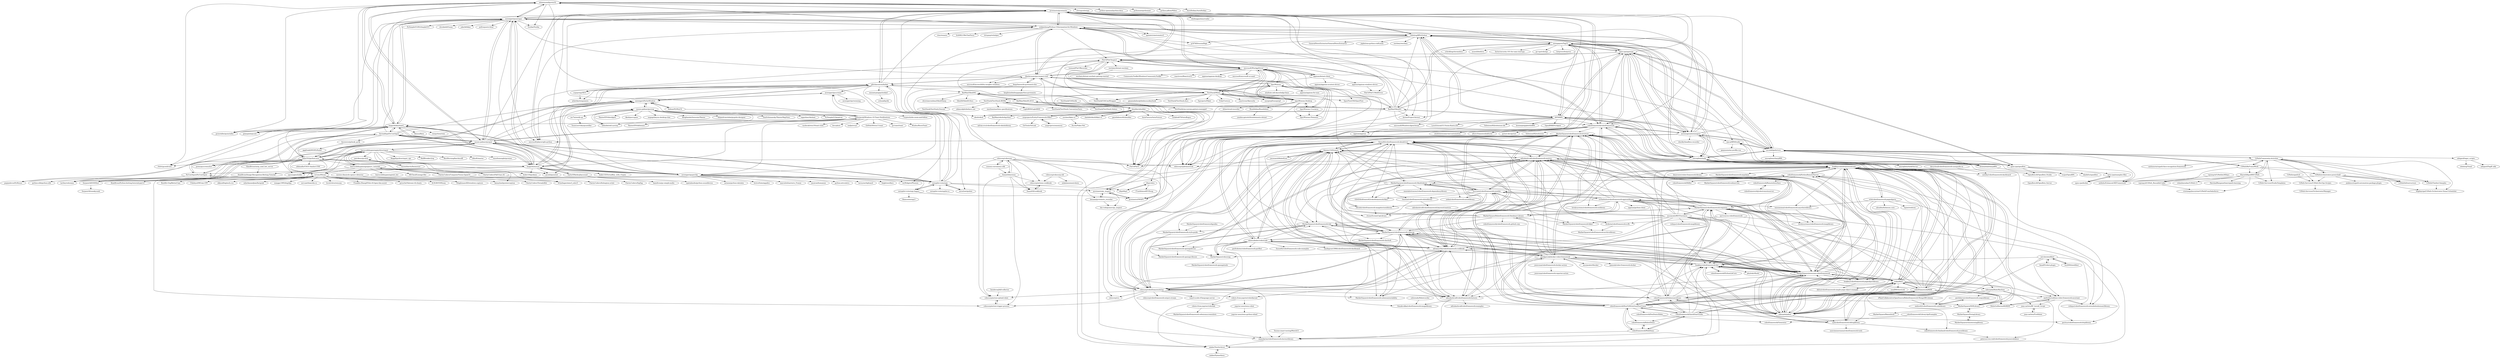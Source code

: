 digraph G {
"mhammond/pywin32" -> "pywinauto/pywinauto"
"mhammond/pywin32" -> "asweigart/pyautogui"
"mhammond/pywin32" -> "pyinstaller/pyinstaller" ["e"=1]
"mhammond/pywin32" -> "giampaolo/psutil" ["e"=1]
"mhammond/pywin32" -> "yinkaisheng/Python-UIAutomation-for-Windows"
"mhammond/pywin32" -> "xlwings/xlwings" ["e"=1]
"mhammond/pywin32" -> "boppreh/keyboard"
"mhammond/pywin32" -> "python-openxml/python-docx" ["e"=1]
"mhammond/pywin32" -> "Nuitka/Nuitka" ["e"=1]
"mhammond/pywin32" -> "r0x0r/pywebview" ["e"=1]
"mhammond/pywin32" -> "pythonnet/pythonnet" ["e"=1]
"mhammond/pywin32" -> "python-pillow/Pillow" ["e"=1]
"mhammond/pywin32" -> "wxWidgets/Phoenix" ["e"=1]
"mhammond/pywin32" -> "moses-palmer/pynput"
"mhammond/pywin32" -> "AutoHotkey/AutoHotkey" ["e"=1]
"tebelorg/RPA-Python" -> "aisingapore/TagUI"
"tebelorg/RPA-Python" -> "open-rpa/openrpa"
"tebelorg/RPA-Python" -> "robotframework/robotframework"
"tebelorg/RPA-Python" -> "robocorp/rpaframework" ["e"=1]
"tebelorg/RPA-Python" -> "automagica/automagica"
"tebelorg/RPA-Python" -> "saucepleez/taskt"
"tebelorg/RPA-Python" -> "A9T9/RPA"
"tebelorg/RPA-Python" -> "microsoft/playwright-python" ["e"=1]
"tebelorg/RPA-Python" -> "pywinauto/pywinauto"
"tebelorg/RPA-Python" -> "asweigart/pyautogui"
"tebelorg/RPA-Python" -> "GeneralNewsExtractor/GeneralNewsExtractor" ["e"=1]
"tebelorg/RPA-Python" -> "piglei/one-python-craftsman" ["e"=1]
"tebelorg/RPA-Python" -> "wechaty/wechaty" ["e"=1]
"tebelorg/RPA-Python" -> "g1879/DrissionPage" ["e"=1]
"tebelorg/RPA-Python" -> "yinkaisheng/Python-UIAutomation-for-Windows"
"saucepleez/taskt" -> "open-rpa/openrpa"
"saucepleez/taskt" -> "arviedelgado/roro"
"saucepleez/taskt" -> "aisingapore/TagUI"
"saucepleez/taskt" -> "A9T9/RPA"
"saucepleez/taskt" -> "tfreitasleal/sharpRPA"
"saucepleez/taskt" -> "saucepleez/tasktServer"
"saucepleez/taskt" -> "automagica/automagica"
"saucepleez/taskt" -> "robocorp/rpaframework" ["e"=1]
"saucepleez/taskt" -> "tebelorg/RPA-Python"
"saucepleez/taskt" -> "robotframework/robotframework"
"saucepleez/taskt" -> "open-rpa/openflow"
"saucepleez/taskt" -> "FlaUI/FlaUI" ["e"=1]
"saucepleez/taskt" -> "rpa-ai/RPAStudio"
"saucepleez/taskt" -> "OpenBotsAI/OpenBots.Studio"
"saucepleez/taskt" -> "FlaUI/FlaUInspect"
"slashdotdash/faker-cs" -> "nbuilder/nbuilder"
"RaiMan/SikuliX-2014" -> "RaiMan/SikuliNG"
"RaiMan/SikuliX-2014" -> "sikuli/sikuli" ["e"=1]
"RaiMan/SikuliX-2014" -> "RaiMan/SikuliX1"
"asweigart/pyperclip" -> "moses-palmer/pynput"
"asweigart/pyperclip" -> "asweigart/pyautogui"
"asweigart/pyperclip" -> "boppreh/keyboard"
"asweigart/pyperclip" -> "asweigart/pyscreeze"
"asweigart/pyperclip" -> "asweigart/PyGetWindow"
"asweigart/pyperclip" -> "terryyin/clipboard"
"asweigart/pyperclip" -> "boppreh/mouse"
"asweigart/pyperclip" -> "tartley/colorama" ["e"=1]
"asweigart/pyperclip" -> "liiight/notifiers" ["e"=1]
"asweigart/pyperclip" -> "astanin/python-tabulate" ["e"=1]
"asweigart/pyperclip" -> "ActiveState/appdirs" ["e"=1]
"asweigart/pyperclip" -> "marcelotduarte/cx_Freeze" ["e"=1]
"asweigart/pyperclip" -> "wxWidgets/Phoenix" ["e"=1]
"asweigart/pyperclip" -> "jmoiron/humanize" ["e"=1]
"asweigart/pyperclip" -> "python-attrs/attrs" ["e"=1]
"BoboTiG/python-mss" -> "ra1nty/DXcam"
"BoboTiG/python-mss" -> "boppreh/mouse"
"BoboTiG/python-mss" -> "SerpentAI/D3DShot"
"BoboTiG/python-mss" -> "moses-palmer/pynput"
"BoboTiG/python-mss" -> "asweigart/PyGetWindow"
"BoboTiG/python-mss" -> "boppreh/keyboard"
"BoboTiG/python-mss" -> "learncodebygaming/pydirectinput"
"BoboTiG/python-mss" -> "ponty/pyscreenshot"
"BoboTiG/python-mss" -> "asweigart/pyautogui"
"BoboTiG/python-mss" -> "spyoungtech/ahk" ["e"=1]
"BoboTiG/python-mss" -> "learncodebygaming/opencv_tutorials"
"BoboTiG/python-mss" -> "tartley/colorama" ["e"=1]
"BoboTiG/python-mss" -> "jacexh/pyautoit"
"BoboTiG/python-mss" -> "r0x0r/pywebview" ["e"=1]
"BoboTiG/python-mss" -> "ofeksadlo/CSGO-Aimbot-CNN" ["e"=1]
"automagica/automagica" -> "aisingapore/TagUI"
"automagica/automagica" -> "open-rpa/openrpa"
"automagica/automagica" -> "tebelorg/RPA-Python"
"automagica/automagica" -> "saucepleez/taskt"
"automagica/automagica" -> "arviedelgado/roro"
"automagica/automagica" -> "robotframework/robotframework"
"automagica/automagica" -> "robocorp/rpaframework" ["e"=1]
"automagica/automagica" -> "pywinauto/pywinauto"
"automagica/automagica" -> "A9T9/RPA"
"automagica/automagica" -> "asweigart/pyautogui"
"automagica/automagica" -> "rpa-ai/RPAStudio"
"automagica/automagica" -> "yinkaisheng/Python-UIAutomation-for-Windows"
"automagica/automagica" -> "microsoft/playwright-python" ["e"=1]
"automagica/automagica" -> "open-rpa/openflow"
"automagica/automagica" -> "checkly/headless-recorder" ["e"=1]
"SerpentAI/D3DShot" -> "ra1nty/DXcam"
"SerpentAI/D3DShot" -> "BoboTiG/python-mss"
"SerpentAI/D3DShot" -> "SerpentAI/sneakysnek"
"SerpentAI/D3DShot" -> "learncodebygaming/pydirectinput"
"patrikoss/pyclick" -> "vincentbavitz/bezmouse"
"up1/course-robotframework" -> "drobota/robotframework-xvfb"
"up1/course-robotframework" -> "lovelysystems/robotframework-imaplibrary"
"RaiMan/SikuliX1" -> "sikuli/sikuli" ["e"=1]
"RaiMan/SikuliX1" -> "RaiMan/SikuliNG"
"RaiMan/SikuliX1" -> "RaiMan/sikulix4python"
"RaiMan/SikuliX1" -> "RaiMan/SikuliX-2014"
"RaiMan/SikuliX1" -> "pywinauto/pywinauto"
"RaiMan/SikuliX1" -> "aisingapore/TagUI"
"RaiMan/SikuliX1" -> "glitchassassin/lackey"
"RaiMan/SikuliX1" -> "asweigart/pyautogui"
"RaiMan/SikuliX1" -> "A9T9/RPA"
"RaiMan/SikuliX1" -> "microsoft/WinAppDriver"
"RaiMan/SikuliX1" -> "AirtestProject/Airtest" ["e"=1]
"RaiMan/SikuliX1" -> "robotframework/robotframework"
"RaiMan/SikuliX1" -> "yinkaisheng/Python-UIAutomation-for-Windows"
"RaiMan/SikuliX1" -> "open-rpa/openrpa"
"RaiMan/SikuliX1" -> "tebelorg/RPA-Python"
"open-rpa/openrpa" -> "saucepleez/taskt"
"open-rpa/openrpa" -> "aisingapore/TagUI"
"open-rpa/openrpa" -> "A9T9/RPA"
"open-rpa/openrpa" -> "open-rpa/openflow"
"open-rpa/openrpa" -> "robocorp/rpaframework" ["e"=1]
"open-rpa/openrpa" -> "tebelorg/RPA-Python"
"open-rpa/openrpa" -> "robotframework/robotframework"
"open-rpa/openrpa" -> "automagica/automagica"
"open-rpa/openrpa" -> "arviedelgado/roro"
"open-rpa/openrpa" -> "tfreitasleal/sharpRPA"
"open-rpa/openrpa" -> "FlaUI/FlaUI" ["e"=1]
"open-rpa/openrpa" -> "rpa-ai/RPAStudio"
"open-rpa/openrpa" -> "FlaUI/FlaUInspect"
"open-rpa/openrpa" -> "pywinauto/pywinauto"
"open-rpa/openrpa" -> "yinkaisheng/Python-UIAutomation-for-Windows"
"vincentbavitz/bezmouse" -> "patrikoss/pyclick"
"appium/dotnet-client" -> "appium/appium-windows-driver"
"appium/dotnet-client" -> "microsoft/WinAppDriver"
"appium/dotnet-client" -> "FlaUI/FlaUInspect"
"appium/dotnet-client" -> "TestStack/UIAComWrapper"
"appium/dotnet-client" -> "appium/appium-xcuitest-driver" ["e"=1]
"zzzprojects/EntityFramework-Effort" -> "zzzprojects/nmemory"
"zzzprojects/EntityFramework-Effort" -> "nbuilder/nbuilder"
"zzzprojects/EntityFramework-Effort" -> "GitTools/GitLink" ["e"=1]
"andriyko/sublime-robot-framework-assistant" -> "joao-carloto/RF_Install_Script"
"andriyko/sublime-robot-framework-assistant" -> "boakley/robotframework-hub"
"andriyko/sublime-robot-framework-assistant" -> "HelioGuilherme66/RIDE"
"andriyko/sublime-robot-framework-assistant" -> "rickypc/robotframework-extendedselenium2library"
"autopilot-rs/autopy" -> "intra2net/guibot"
"autopilot-rs/autopy" -> "autopilot-rs/autopy-legacy"
"autopilot-rs/autopy" -> "autopilot-rs/autopilot-rs"
"autopilot-rs/autopy" -> "glitchassassin/lackey"
"autopilot-rs/autopy" -> "PyUserInput/PyUserInput"
"autopilot-rs/autopy" -> "asweigart/pyscreeze"
"autopilot-rs/autopy" -> "pywinauto/py_inspect"
"autopilot-rs/autopy" -> "ldtp/ldtp2"
"autopilot-rs/autopy" -> "moses-palmer/pynput"
"autopilot-rs/autopy" -> "pywinauto/pywinauto"
"blackrosezy/gui-inspect-tool" -> "pywinauto/pywinauto"
"blackrosezy/gui-inspect-tool" -> "pywinauto/py_inspect"
"blackrosezy/gui-inspect-tool" -> "yinkaisheng/Python-UIAutomation-for-Windows"
"blackrosezy/gui-inspect-tool" -> "microsoft/WinAppDriver"
"blackrosezy/gui-inspect-tool" -> "pywinauto/SWAPY"
"blackrosezy/gui-inspect-tool" -> "fangchaooo/zh-pywinauto-doc"
"blackrosezy/gui-inspect-tool" -> "glitchassassin/lackey"
"blackrosezy/gui-inspect-tool" -> "FlaUI/FlaUInspect"
"blackrosezy/gui-inspect-tool" -> "TestStack/White"
"blackrosezy/gui-inspect-tool" -> "asweigart/pyautogui"
"blackrosezy/gui-inspect-tool" -> "2gis/Winium.Desktop"
"blackrosezy/gui-inspect-tool" -> "microsoft/accessibility-insights-windows" ["e"=1]
"blackrosezy/gui-inspect-tool" -> "FlaUI/FlaUI" ["e"=1]
"blackrosezy/gui-inspect-tool" -> "xcgspring/AXUI"
"blackrosezy/gui-inspect-tool" -> "2gis/Winium"
"RaiMan/sikulix4python" -> "adrian-evo/robotframework-sikulixlibrary"
"fangchaooo/zh-pywinauto-doc" -> "beuaaa/pywinauto_recorder"
"fangchaooo/zh-pywinauto-doc" -> "langlixiaobailongqaq/python-pywinauto"
"fangchaooo/zh-pywinauto-doc" -> "blackrosezy/gui-inspect-tool"
"MarketSquare/remoteswinglibrary" -> "MarketSquare/SwingLibrary"
"Snooz82/robotframework-datadriver" -> "damies13/rfswarm"
"Snooz82/robotframework-datadriver" -> "salabs/TestArchiver"
"Snooz82/robotframework-datadriver" -> "manykarim/robotframework-doctestlibrary"
"Snooz82/robotframework-datadriver" -> "rticau/ScreenCapLibrary"
"Snooz82/robotframework-datadriver" -> "MarketSquare/robotframework-seleniumtestability"
"Snooz82/robotframework-datadriver" -> "adiralashiva8/robotframework-metrics"
"Snooz82/robotframework-datadriver" -> "adiralashiva8/robotframework-historic"
"Snooz82/robotframework-datadriver" -> "MarketSquare/robotframework-robocop"
"Snooz82/robotframework-datadriver" -> "adrianyorke/robotframework-cookbook"
"Snooz82/robotframework-datadriver" -> "Accruent/robotframework-zoomba"
"Snooz82/robotframework-datadriver" -> "GDATASoftwareAG/robotframework-flaui"
"Snooz82/robotframework-datadriver" -> "robocorp/robotframework-lsp"
"Snooz82/robotframework-datadriver" -> "Simakvokka/robotframework-imagelibrary"
"UiPath/ReFrameWork" -> "UiPath/Community.Activities"
"UiPath/ReFrameWork" -> "mihhdu/Enhanced-REFramework"
"UiPath/ReFrameWork" -> "UiPath/orchestrator-powershell"
"UiPath/ReFrameWork" -> "arviedelgado/roro"
"UiPath/ReFrameWork" -> "SharathRaju489/UiPath"
"UiPath/ReFrameWork" -> "UiPath/Infrastructure"
"SharathRaju489/UiPath" -> "vajrang-b/UiPath_ReusableCodes"
"SharathRaju489/UiPath" -> "HarshadRanganathan/uipath-learning"
"SharathRaju489/UiPath" -> "UiPath/Community.Activities"
"SharathRaju489/UiPath" -> "cristinegulescu/startUiPathFromSalesforce"
"SharathRaju489/UiPath" -> "UiPath-Services/StudioTemplates"
"SharathRaju489/UiPath" -> "rohanbaraskar/UiPath-11"
"asyrjasalo/RESTinstance" -> "MarketSquare/robotframework-requests"
"asyrjasalo/RESTinstance" -> "Snooz82/robotframework-datadriver"
"asyrjasalo/RESTinstance" -> "damies13/rfswarm"
"asyrjasalo/RESTinstance" -> "robotframework/PythonRemoteServer"
"asyrjasalo/RESTinstance" -> "MarketSquare/robotframework-browser"
"asyrjasalo/RESTinstance" -> "MarketSquare/awesome-robotframework"
"asyrjasalo/RESTinstance" -> "salabs/TestArchiver"
"asyrjasalo/RESTinstance" -> "boakley/robotframework-pageobjectlibrary"
"asyrjasalo/RESTinstance" -> "adrianyorke/robotframework-cookbook"
"asyrjasalo/RESTinstance" -> "MarketSquare/robotframework-seleniumtestability"
"asyrjasalo/RESTinstance" -> "robotframework-thailand/robotframework-jsonlibrary"
"asyrjasalo/RESTinstance" -> "Accruent/robotframework-zoomba"
"asyrjasalo/RESTinstance" -> "manykarim/robotframework-doctestlibrary"
"asyrjasalo/RESTinstance" -> "MarketSquare/robotframework-faker"
"asyrjasalo/RESTinstance" -> "rickypc/robotframework-imaplibrary"
"robotframework/WebDemo" -> "robotframework/RobotDemo"
"robotframework/WebDemo" -> "robotframework/QuickStartGuide"
"robotframework/WebDemo" -> "robotframework/HowToWriteGoodTestCases"
"robotframework/WebDemo" -> "manykarim/robotframework-doctestlibrary"
"mkorpela/pabot" -> "MarketSquare/robotframework-browser"
"mkorpela/pabot" -> "MarketSquare/robotframework-robocop"
"mkorpela/pabot" -> "MarketSquare/awesome-robotframework"
"mkorpela/pabot" -> "robotframework/SeleniumLibrary"
"mkorpela/pabot" -> "boakley/robotframework-hub"
"mkorpela/pabot" -> "adiralashiva8/robotframework-metrics"
"mkorpela/pabot" -> "xyb/robotframework-debuglibrary"
"mkorpela/pabot" -> "nokia/RED"
"mkorpela/pabot" -> "MarketSquare/robotframework-requests"
"mkorpela/pabot" -> "MarketSquare/robotframework-tidy"
"mkorpela/pabot" -> "robotframework/RIDE"
"mkorpela/pabot" -> "robotframework/PythonRemoteServer"
"mkorpela/pabot" -> "boakley/robotframework-lint"
"mkorpela/pabot" -> "damies13/rfswarm"
"mkorpela/pabot" -> "serhatbolsu/robotframework-appiumlibrary"
"robotframework/RobotDemo" -> "robotframework/WebDemo"
"MarketSquare/robotframework-faker" -> "MarketSquare/robotframework-archivelibrary"
"luisxiaomai/robotframework-anywherelibrary" -> "lovelysystems/robotframework-imaplibrary"
"mtrubs/intellibot" -> "AmailP/robot-plugin"
"mtrubs/intellibot" -> "lte2000/intellibot"
"mtrubs/intellibot" -> "xyb/robotframework-debuglibrary"
"mtrubs/intellibot" -> "boakley/robotframework-lint"
"mtrubs/intellibot" -> "peritus/robotframework-httplibrary"
"mtrubs/intellibot" -> "andriyko/sublime-robot-framework-assistant"
"robots-from-jupyter/robotlab" -> "MarketSquare/robotframework-seleniumscreenshots"
"robots-from-jupyter/robotkernel" -> "robots-from-jupyter/robotlab"
"robots-from-jupyter/robotkernel" -> "jupyter-xeus/xeus-robot"
"adiralashiva8/robotframework-metrics" -> "adiralashiva8/robotframework-historic"
"adiralashiva8/robotframework-metrics" -> "MarketSquare/awesome-robotframework"
"adiralashiva8/robotframework-metrics" -> "damies13/rfswarm"
"adiralashiva8/robotframework-metrics" -> "Snooz82/robotframework-datadriver"
"adiralashiva8/robotframework-metrics" -> "boakley/robotframework-hub"
"adiralashiva8/robotframework-metrics" -> "MarketSquare/robotframework-robocop"
"adiralashiva8/robotframework-metrics" -> "Accruent/robotframework-zoomba"
"adiralashiva8/robotframework-metrics" -> "MarketSquare/robotframework-browser"
"adiralashiva8/robotframework-metrics" -> "robocorp/robotframework-lsp"
"adiralashiva8/robotframework-metrics" -> "boakley/robotframework-lint"
"adiralashiva8/robotframework-metrics" -> "adrianyorke/robotframework-cookbook"
"adiralashiva8/robotframework-metrics" -> "MarketSquare/robotframework-tidy"
"adiralashiva8/robotframework-metrics" -> "mkorpela/pabot"
"adiralashiva8/robotframework-metrics" -> "nokia/RED"
"adiralashiva8/robotframework-metrics" -> "MarketSquare/robotframework-seleniumtestability"
"2gis/Winium.Cruciatus" -> "2gis/Winium.Desktop"
"2gis/Winium.Cruciatus" -> "2gis/Winium"
"2gis/Winium.Cruciatus" -> "2gis/Winium.Elements"
"adegard/tagui_scripts" -> "adegard/TagIE.ahk"
"adegard/tagui_scripts" -> "tebelorg/Tmail"
"zzzprojects/nmemory" -> "zzzprojects/EntityFramework-Effort"
"rpa-ai/RPAStudio" -> "gaojunxin/my-profile-vue" ["e"=1]
"rpa-ai/RPAStudio" -> "tfreitasleal/sharpRPA"
"rpa-ai/RPAStudio" -> "arviedelgado/roro"
"MarketSquare/Robotframework-Database-Library" -> "MarketSquare/robotframework-requests"
"MarketSquare/Robotframework-Database-Library" -> "damies13/rfswarm"
"MarketSquare/Robotframework-Database-Library" -> "MarketSquare/robotframework-faker"
"MarketSquare/Robotframework-Database-Library" -> "MarketSquare/awesome-robotframework"
"MarketSquare/Robotframework-Database-Library" -> "MarketSquare/robotframework-robocop"
"MarketSquare/Robotframework-Database-Library" -> "robotframework/robotframework.github.com"
"MarketSquare/Robotframework-Database-Library" -> "MarketSquare/robotframework-tidy"
"MarketSquare/Robotframework-Database-Library" -> "Snooz82/robotframework-datadriver"
"open-rpa/openflow" -> "open-rpa/openrpa"
"open-rpa/openflow" -> "open-rpa/docker"
"open-rpa/openflow" -> "OpenBotsAI/OpenBots.Studio"
"open-rpa/openflow" -> "skadefro/openflow"
"open-rpa/openflow" -> "open-rpa/examples-files"
"tfreitasleal/sharpRPA" -> "arviedelgado/roro"
"tfreitasleal/sharpRPA" -> "saucepleez/taskt"
"tfreitasleal/sharpRPA" -> "tsujio/OpenRPA"
"TestStack/UIAVerify" -> "TestStack/uia-custom-pattern-managed"
"Accruent/robotframework-zoomba" -> "adiralashiva8/robotframework-historic"
"Accruent/robotframework-zoomba" -> "Snooz82/robotframework-datadriver"
"Accruent/robotframework-zoomba" -> "serhatbolsu/robotframework-appiumlibrary"
"Accruent/robotframework-zoomba" -> "Omenia/robotframework-whitelibrary"
"Accruent/robotframework-zoomba" -> "adiralashiva8/robotframework-metrics"
"Accruent/robotframework-zoomba" -> "GDATASoftwareAG/robotframework-flaui"
"Accruent/robotframework-zoomba" -> "rticau/ScreenCapLibrary"
"Accruent/robotframework-zoomba" -> "MarketSquare/awesome-robotframework"
"Accruent/robotframework-zoomba" -> "MarketSquare/robotframework-seleniumtestability"
"Accruent/robotframework-zoomba" -> "adrianyorke/robotframework-cookbook"
"Accruent/robotframework-zoomba" -> "MarketSquare/robotframework-SikuliLibrary"
"Accruent/robotframework-zoomba" -> "nokia/robotframework-autoitlibrary"
"Accruent/robotframework-zoomba" -> "MarketSquare/robotframework-faker"
"Accruent/robotframework-zoomba" -> "damies13/rfswarm"
"UiPath/orchestrator-powershell" -> "UiPath/Community.Activities"
"UiPath/orchestrator-powershell" -> "bogdanripa/UiPath-Orchestrator-Smart-Scheduler"
"UiPath/orchestrator-powershell" -> "UiPath/Infrastructure"
"UiPath/orchestrator-powershell" -> "UiPath/Chatbot-Samples"
"UiPath/orchestrator-powershell" -> "mihhdu/Enhanced-REFramework"
"UiPath/orchestrator-powershell" -> "jenkinsci/uipath-automation-package-plugin"
"UiPath/orchestrator-powershell" -> "UiPath-Services/UiPath-DevOps-Scripts"
"AmailP/robot-plugin" -> "mtrubs/intellibot"
"salabs/TestArchiver" -> "salabs/Epimetheus"
"intra2net/guibot" -> "autopilot-rs/autopy"
"UiPath/Chatbot-Samples" -> "bogdanripa/UiPath-Orchestrator-Smart-Scheduler"
"vajrang-b/UiPath_ReusableCodes" -> "cristinegulescu/startUiPathFromSalesforce"
"asweigart/pyautogui" -> "pywinauto/pywinauto"
"asweigart/pyautogui" -> "boppreh/keyboard"
"asweigart/pyautogui" -> "pyinstaller/pyinstaller" ["e"=1]
"asweigart/pyautogui" -> "mhammond/pywin32"
"asweigart/pyautogui" -> "microsoft/playwright-python" ["e"=1]
"asweigart/pyautogui" -> "PySimpleGUI/PySimpleGUI" ["e"=1]
"asweigart/pyautogui" -> "moses-palmer/pynput"
"asweigart/pyautogui" -> "yinkaisheng/Python-UIAutomation-for-Windows"
"asweigart/pyautogui" -> "asweigart/pyperclip"
"asweigart/pyautogui" -> "Nuitka/Nuitka" ["e"=1]
"asweigart/pyautogui" -> "chriskiehl/Gooey" ["e"=1]
"asweigart/pyautogui" -> "tebelorg/RPA-Python"
"asweigart/pyautogui" -> "giampaolo/psutil" ["e"=1]
"asweigart/pyautogui" -> "joke2k/faker" ["e"=1]
"asweigart/pyautogui" -> "psf/requests-html" ["e"=1]
"robotframework/robotframework" -> "robotframework/SeleniumLibrary"
"robotframework/robotframework" -> "aisingapore/TagUI"
"robotframework/robotframework" -> "open-rpa/openrpa"
"robotframework/robotframework" -> "tebelorg/RPA-Python"
"robotframework/robotframework" -> "robotframework/RIDE"
"robotframework/robotframework" -> "robocorp/rpaframework" ["e"=1]
"robotframework/robotframework" -> "appium/appium" ["e"=1]
"robotframework/robotframework" -> "saucepleez/taskt"
"robotframework/robotframework" -> "pytest-dev/pytest" ["e"=1]
"robotframework/robotframework" -> "automagica/automagica"
"robotframework/robotframework" -> "SeleniumHQ/selenium" ["e"=1]
"robotframework/robotframework" -> "mkorpela/pabot"
"robotframework/robotframework" -> "atinfo/awesome-test-automation" ["e"=1]
"robotframework/robotframework" -> "allure-framework/allure2" ["e"=1]
"robotframework/robotframework" -> "MarketSquare/robotframework-browser"
"robotframework/SeleniumLibrary" -> "MarketSquare/robotframework-requests"
"robotframework/SeleniumLibrary" -> "robotframework/RIDE"
"robotframework/SeleniumLibrary" -> "robotframework/robotframework"
"robotframework/SeleniumLibrary" -> "mkorpela/pabot"
"robotframework/SeleniumLibrary" -> "serhatbolsu/robotframework-appiumlibrary"
"robotframework/SeleniumLibrary" -> "MarketSquare/robotframework-browser"
"robotframework/SeleniumLibrary" -> "robotframework/HowToWriteGoodTestCases"
"robotframework/SeleniumLibrary" -> "MarketSquare/awesome-robotframework"
"robotframework/SeleniumLibrary" -> "MarketSquare/SSHLibrary"
"robotframework/SeleniumLibrary" -> "nokia/RED"
"robotframework/SeleniumLibrary" -> "boakley/robotframework-lint"
"robotframework/SeleniumLibrary" -> "boakley/robotframework-hub"
"robotframework/SeleniumLibrary" -> "robotframework/QuickStartGuide"
"robotframework/SeleniumLibrary" -> "MarketSquare/Robotframework-Database-Library"
"robotframework/SeleniumLibrary" -> "ppodgorsek/docker-robot-framework"
"serhatbolsu/robotframework-appiumlibrary" -> "MarketSquare/robotframework-requests"
"serhatbolsu/robotframework-appiumlibrary" -> "Accruent/robotframework-zoomba"
"serhatbolsu/robotframework-appiumlibrary" -> "robotframework/SeleniumLibrary"
"serhatbolsu/robotframework-appiumlibrary" -> "MarketSquare/robotframework-SikuliLibrary"
"serhatbolsu/robotframework-appiumlibrary" -> "MarketSquare/awesome-robotframework"
"serhatbolsu/robotframework-appiumlibrary" -> "mkorpela/pabot"
"serhatbolsu/robotframework-appiumlibrary" -> "boakley/robotframework-lint"
"serhatbolsu/robotframework-appiumlibrary" -> "eficode/robotframework-imagehorizonlibrary"
"serhatbolsu/robotframework-appiumlibrary" -> "Snooz82/robotframework-datadriver"
"serhatbolsu/robotframework-appiumlibrary" -> "luisxiaomai/robotframework-anywherelibrary"
"serhatbolsu/robotframework-appiumlibrary" -> "appium/python-client" ["e"=1]
"serhatbolsu/robotframework-appiumlibrary" -> "lovelysystems/robotframework-ioslibrary"
"serhatbolsu/robotframework-appiumlibrary" -> "MarketSquare/Robotframework-Database-Library"
"serhatbolsu/robotframework-appiumlibrary" -> "MarketSquare/robotframework-browser"
"serhatbolsu/robotframework-appiumlibrary" -> "robotframework/HowToWriteGoodTestCases"
"ms7m/notify-py" -> "YuriyLisovskiy/pynotifier"
"MarketSquare/SSHLibrary" -> "MarketSquare/SwingLibrary"
"MarketSquare/SSHLibrary" -> "boakley/robotframework-hub"
"MarketSquare/SSHLibrary" -> "boakley/robotframework-lint"
"MarketSquare/SSHLibrary" -> "MarketSquare/Rammbock"
"MarketSquare/SSHLibrary" -> "robotframework/PythonRemoteServer"
"KianBrose/Image-Recognition-Botting-Tutorial" -> "KianBrose/Python-botting-butorial-part-2"
"robotframework/QuickStartGuide" -> "robotframework/HowToWriteGoodTestCases"
"robotframework/QuickStartGuide" -> "robotframework/WebDemo"
"robotframework/QuickStartGuide" -> "robotframework/RobotDemo"
"robotframework/QuickStartGuide" -> "robotframework/SeleniumLibrary"
"robotframework/QuickStartGuide" -> "robotframework/RIDE"
"robotframework/QuickStartGuide" -> "boakley/robotframework-hub"
"robotframework/QuickStartGuide" -> "MarketSquare/robotframework-requests"
"robotframework/QuickStartGuide" -> "nokia/RED"
"robotframework/QuickStartGuide" -> "peritus/robotframework-httplibrary"
"robotframework/QuickStartGuide" -> "boakley/robotframework-lint"
"learncodebygaming/opencv_tutorials" -> "learncodebygaming/pydirectinput"
"learncodebygaming/opencv_tutorials" -> "ClarityCoders/ComputerVision-OpenCV"
"learncodebygaming/opencv_tutorials" -> "ClarityCoders/Fall-Guys-AI"
"learncodebygaming/opencv_tutorials" -> "moises-dias/yolo-opencv-detector"
"learncodebygaming/opencv_tutorials" -> "learncodebygaming/enb_bot"
"learncodebygaming/opencv_tutorials" -> "ra1nty/DXcam"
"learncodebygaming/opencv_tutorials" -> "KianBrose/Image-Recognition-Botting-Tutorial"
"learncodebygaming/opencv_tutorials" -> "6ftClaud/Lineage-Bot"
"mkorpela/RoboMachine" -> "pavlobaron/robotframework-soapuilibrary"
"mkorpela/RoboMachine" -> "ombre42/robotframework-sudslibrary"
"mkorpela/RoboMachine" -> "joao-carloto/RF_Install_Script"
"mkorpela/RoboMachine" -> "peterservice-rnd/robotframework-jsonvalidator"
"adrianyorke/robotframework-cookbook" -> "MarketSquare/awesome-robotframework"
"adrianyorke/robotframework-cookbook" -> "MarketSquare/robotframework-robocop"
"adrianyorke/robotframework-cookbook" -> "MarketSquare/robotframework-browser"
"adrianyorke/robotframework-cookbook" -> "Snooz82/robotframework-datadriver"
"adrianyorke/robotframework-cookbook" -> "adiralashiva8/robotframework-historic"
"adrianyorke/robotframework-cookbook" -> "MarketSquare/robotframework-tidy"
"adrianyorke/robotframework-cookbook" -> "damies13/rfswarm"
"adrianyorke/robotframework-cookbook" -> "robocorp/robotframework-lsp"
"adrianyorke/robotframework-cookbook" -> "robotcodedev/robotcode"
"adrianyorke/robotframework-cookbook" -> "ppodgorsek/docker-robot-framework"
"adrianyorke/robotframework-cookbook" -> "salabs/TestArchiver"
"adrianyorke/robotframework-cookbook" -> "robots-from-jupyter/robotkernel"
"adrianyorke/robotframework-cookbook" -> "Accruent/robotframework-zoomba"
"adrianyorke/robotframework-cookbook" -> "boakley/robotframework-pageobjectlibrary"
"adrianyorke/robotframework-cookbook" -> "adiralashiva8/robotframework-metrics"
"RaiMan/SikuliNG" -> "RaiMan/SikuliX-2014"
"RaiMan/SikuliNG" -> "sikuli/sikuli" ["e"=1]
"RaiMan/SikuliNG" -> "RaiMan/SikuliX1"
"RaiMan/SikuliNG" -> "SikuliX/SikuliX-Docs"
"RaiMan/SikuliNG" -> "christianrondeau/SikuliSharp"
"MarketSquare/robotframework-browser" -> "MarketSquare/robotframework-robocop"
"MarketSquare/robotframework-browser" -> "damies13/rfswarm"
"MarketSquare/robotframework-browser" -> "mkorpela/pabot"
"MarketSquare/robotframework-browser" -> "MarketSquare/robotframework-tidy"
"MarketSquare/robotframework-browser" -> "adrianyorke/robotframework-cookbook"
"MarketSquare/robotframework-browser" -> "robotcodedev/robotcode"
"MarketSquare/robotframework-browser" -> "robocorp/robotframework-lsp"
"MarketSquare/robotframework-browser" -> "MarketSquare/awesome-robotframework"
"MarketSquare/robotframework-browser" -> "Snooz82/robotframework-datadriver"
"MarketSquare/robotframework-browser" -> "adiralashiva8/robotframework-metrics"
"MarketSquare/robotframework-browser" -> "ppodgorsek/docker-robot-framework"
"MarketSquare/robotframework-browser" -> "manykarim/robotframework-doctestlibrary"
"MarketSquare/robotframework-browser" -> "adiralashiva8/robotframework-historic"
"MarketSquare/robotframework-browser" -> "robotframework/SeleniumLibrary"
"MarketSquare/robotframework-browser" -> "MarketSquare/robotframework-requests"
"OpenBotsAI/OpenBots.Studio" -> "OpenBotsAI/OpenBots.Server"
"robotframework/RIDE" -> "nokia/RED"
"robotframework/RIDE" -> "robotframework/SeleniumLibrary"
"robotframework/RIDE" -> "mkorpela/pabot"
"robotframework/RIDE" -> "robotframework/robotframework"
"robotframework/RIDE" -> "MarketSquare/SSHLibrary"
"robotframework/RIDE" -> "boakley/robotframework-hub"
"robotframework/RIDE" -> "HelioGuilherme66/RIDE"
"robotframework/RIDE" -> "robotframework/HowToWriteGoodTestCases"
"robotframework/RIDE" -> "MarketSquare/robotframework-requests"
"robotframework/RIDE" -> "adiralashiva8/robotframework-metrics"
"robotframework/RIDE" -> "MarketSquare/awesome-robotframework"
"robotframework/RIDE" -> "robotframework/PythonRemoteServer"
"robotframework/RIDE" -> "robotframework/QuickStartGuide"
"robotframework/RIDE" -> "serhatbolsu/robotframework-appiumlibrary"
"robotframework/RIDE" -> "andriyko/sublime-robot-framework-assistant"
"asweigart/pyscreeze" -> "asweigart/pytweening"
"asweigart/pyscreeze" -> "asweigart/PyGetWindow"
"nbuilder/nbuilder" -> "garethdown44/nbuilder"
"nbuilder/nbuilder" -> "oriches/faker-cs"
"nbuilder/nbuilder" -> "slashdotdash/faker-cs"
"nbuilder/nbuilder" -> "AutoFixture/AutoFixture" ["e"=1]
"nbuilder/nbuilder" -> "TestStack/TestStack.BDDfy"
"nbuilder/nbuilder" -> "zzzprojects/EntityFramework-Effort"
"nbuilder/nbuilder" -> "nickdodd79/AutoBogus" ["e"=1]
"MarketSquare/robotframework-robocop" -> "MarketSquare/robotframework-tidy"
"MarketSquare/robotframework-robocop" -> "damies13/rfswarm"
"MarketSquare/robotframework-robocop" -> "adrianyorke/robotframework-cookbook"
"MarketSquare/robotframework-robocop" -> "MarketSquare/robotframework-browser"
"MarketSquare/robotframework-robocop" -> "robotcodedev/robotcode"
"MarketSquare/robotframework-robocop" -> "boakley/robotframework-lint"
"MarketSquare/robotframework-robocop" -> "MarketSquare/roboswag"
"MarketSquare/robotframework-robocop" -> "Snooz82/robotframework-datadriver"
"MarketSquare/robotframework-robocop" -> "MarketSquare/awesome-robotframework"
"MarketSquare/robotframework-robocop" -> "robocorp/robotframework-lsp"
"MarketSquare/robotframework-robocop" -> "mkorpela/pabot"
"MarketSquare/robotframework-robocop" -> "MarketSquare/robotframework-sherlock"
"MarketSquare/robotframework-robocop" -> "adiralashiva8/robotframework-metrics"
"MarketSquare/robotframework-robocop" -> "adiralashiva8/robotframework-historic"
"MarketSquare/robotframework-robocop" -> "ppodgorsek/docker-robot-framework"
"asweigart/PyGetWindow" -> "Kalmat/PyWinCtl"
"asweigart/PyGetWindow" -> "asweigart/pyscreeze"
"asweigart/PyGetWindow" -> "BoboTiG/python-mss"
"asweigart/PyGetWindow" -> "boppreh/mouse"
"asweigart/PyGetWindow" -> "glitchassassin/lackey"
"asweigart/PyGetWindow" -> "moses-palmer/pystray"
"learncodebygaming/pydirectinput" -> "learncodebygaming/opencv_tutorials"
"learncodebygaming/pydirectinput" -> "ReggX/pydirectinput_rgx"
"learncodebygaming/pydirectinput" -> "kennyhml/pyinterception" ["e"=1]
"learncodebygaming/pydirectinput" -> "bode135/pydamo" ["e"=1]
"learncodebygaming/pydirectinput" -> "SerpentAI/D3DShot"
"learncodebygaming/pydirectinput" -> "WallBreaker2/op" ["e"=1]
"learncodebygaming/pydirectinput" -> "BestBurning/kmclassdll" ["e"=1]
"learncodebygaming/pydirectinput" -> "BoboTiG/python-mss"
"learncodebygaming/pydirectinput" -> "ddxoft/master" ["e"=1]
"learncodebygaming/pydirectinput" -> "moses-palmer/pynput"
"learncodebygaming/pydirectinput" -> "starofrainnight/pywinio" ["e"=1]
"learncodebygaming/pydirectinput" -> "ItGarbager/aimcf_yolov5" ["e"=1]
"learncodebygaming/pydirectinput" -> "jacexh/pyautoit"
"learncodebygaming/pydirectinput" -> "ra1nty/DXcam"
"learncodebygaming/pydirectinput" -> "patrikoss/pyclick"
"lte2000/intellibot" -> "mtrubs/intellibot"
"boakley/robotframework-lint" -> "boakley/robotframework-hub"
"boakley/robotframework-lint" -> "robotframework/PythonLibCore"
"boakley/robotframework-lint" -> "MarketSquare/robotframework-robocop"
"boakley/robotframework-lint" -> "xyb/robotframework-debuglibrary"
"boakley/robotframework-lint" -> "MarketSquare/awesome-robotframework"
"boakley/robotframework-lint" -> "MarketSquare/robotframework-tidy"
"boakley/robotframework-lint" -> "nokia/RED"
"boakley/robotframework-lint" -> "pbylicki/rfhub2"
"MarketSquare/robotframework-requests" -> "MarketSquare/Robotframework-Database-Library"
"MarketSquare/robotframework-requests" -> "serhatbolsu/robotframework-appiumlibrary"
"MarketSquare/robotframework-requests" -> "asyrjasalo/RESTinstance"
"MarketSquare/robotframework-requests" -> "robotframework/SeleniumLibrary"
"MarketSquare/robotframework-requests" -> "MarketSquare/awesome-robotframework"
"MarketSquare/robotframework-requests" -> "peritus/robotframework-httplibrary"
"MarketSquare/robotframework-requests" -> "mkorpela/pabot"
"MarketSquare/robotframework-requests" -> "MarketSquare/robotframework-browser"
"MarketSquare/robotframework-requests" -> "robotframework/HowToWriteGoodTestCases"
"MarketSquare/robotframework-requests" -> "boakley/robotframework-hub"
"MarketSquare/robotframework-requests" -> "Snooz82/robotframework-datadriver"
"MarketSquare/robotframework-requests" -> "up1/course-robotframework"
"MarketSquare/robotframework-requests" -> "adiralashiva8/robotframework-metrics"
"MarketSquare/robotframework-requests" -> "boakley/robotframework-lint"
"MarketSquare/robotframework-requests" -> "xyb/robotframework-debuglibrary"
"damies13/rfswarm" -> "MarketSquare/roboswag"
"damies13/rfswarm" -> "MarketSquare/robotframework-robocop"
"damies13/rfswarm" -> "adiralashiva8/robotframework-historic"
"damies13/rfswarm" -> "robocorp/robotframework-lsp"
"damies13/rfswarm" -> "salabs/TestArchiver"
"damies13/rfswarm" -> "Snooz82/robotframework-datadriver"
"damies13/rfswarm" -> "jessezach/RobotEyes"
"damies13/rfswarm" -> "MarketSquare/robotframework-tidy"
"damies13/rfswarm" -> "MarketSquare/robotframework-openapidriver"
"damies13/rfswarm" -> "MarketSquare/robotframework-browser"
"damies13/rfswarm" -> "MarketSquare/robotframework-style-guide"
"damies13/rfswarm" -> "adiralashiva8/robotframework-metrics"
"damies13/rfswarm" -> "robotcodedev/robotcode"
"robocorp/robotframework-lsp" -> "robocorp/action-trigger-process"
"robocorp/robotframework-lsp" -> "damies13/rfswarm"
"robocorp/robotframework-lsp" -> "MarketSquare/robotframework-tidy"
"robocorp/robotframework-lsp" -> "robocorp/rcc" ["e"=1]
"robocorp/robotframework-lsp" -> "robocorp/robotframework-output-stream"
"robocorp/robotframework-lsp" -> "robocorp/action-upload-robot"
"robocorp/robotframework-lsp" -> "MarketSquare/robotframework-robocop"
"robocorp/robotframework-lsp" -> "robots-from-jupyter/robotkernel"
"robocorp/robotframework-lsp" -> "MarketSquare/robotframework-browser"
"robocorp/robotframework-lsp" -> "Snooz82/robotframework-datadriver"
"robocorp/robotframework-lsp" -> "tomi/vscode-rf-language-server"
"robocorp/robotframework-lsp" -> "adrianyorke/robotframework-cookbook"
"robocorp/robotframework-lsp" -> "adiralashiva8/robotframework-historic"
"robocorp/robotframework-lsp" -> "MarketSquare/robotframework-seleniumtestability"
"robocorp/robotframework-lsp" -> "adiralashiva8/robotframework-metrics"
"xyb/robotframework-debuglibrary" -> "robotframework-thailand/robotframework-jsonlibrary"
"xyb/robotframework-debuglibrary" -> "boakley/robotframework-hub"
"xyb/robotframework-debuglibrary" -> "boakley/robotframework-lint"
"xyb/robotframework-debuglibrary" -> "userzimmermann/robotframework-tools"
"jupyter-xeus/xeus-robot" -> "jupyter-xeus/xeus-python-wheel"
"ClarityCoders/Fall-Guys-AI" -> "ClarityCoders/ZigZag"
"ClarityCoders/Fall-Guys-AI" -> "learncodebygaming/opencv_tutorials"
"boakley/robotframework-hub" -> "boakley/robotframework-lint"
"boakley/robotframework-hub" -> "boakley/robotframework-pageobjectlibrary"
"boakley/robotframework-hub" -> "ncbi/robotframework-pageobjects"
"boakley/robotframework-hub" -> "mkorpela/RoboMachine"
"boakley/robotframework-hub" -> "molsky/robotframework-dashboard"
"boakley/robotframework-hub" -> "xyb/robotframework-debuglibrary"
"boakley/robotframework-hub" -> "robotframework/PythonRemoteServer"
"boakley/robotframework-hub" -> "luisxiaomai/robotframework-anywherelibrary"
"boakley/robotframework-hub" -> "rickypc/robotframework-extendedselenium2library"
"boakley/robotframework-hub" -> "dmizverev/robot-framework-library"
"boakley/robotframework-hub" -> "andriyko/sublime-robot-framework-assistant"
"boakley/robotframework-hub" -> "MarketSquare/robotframework-angularjs"
"boakley/robotframework-hub" -> "drobota/robotframework-xvfb"
"boakley/robotframework-hub" -> "nokia/RED"
"boakley/robotframework-hub" -> "lovelysystems/robotframework-ioslibrary"
"xcgspring/AXUI" -> "arkottke/winguiauto"
"HelioGuilherme66/RIDE" -> "andriyko/sublime-robot-framework-assistant"
"adiralashiva8/robotframework-historic" -> "adiralashiva8/robotframework-metrics"
"adiralashiva8/robotframework-historic" -> "Simakvokka/robotframework-imagelibrary"
"adiralashiva8/robotframework-historic" -> "manykarim/robotframework-doctestlibrary"
"adiralashiva8/robotframework-historic" -> "damies13/rfswarm"
"adiralashiva8/robotframework-historic" -> "adiralashiva8/robotframework-examples"
"Tesena-smart-testing/WatchUI" -> "manykarim/robotframework-doctestlibrary"
"robotframework/LibraryApiExamples" -> "robotframework/Generator"
"ncbi/robotframework-pageobjects" -> "boakley/robotframework-hub"
"ncbi/robotframework-pageobjects" -> "daluu/robotframework-simple-page-object-example"
"ncbi/robotframework-pageobjects" -> "alisaifee/holmium.core" ["e"=1]
"ncbi/robotframework-pageobjects" -> "luisxiaomai/robotframework-anywherelibrary"
"ncbi/robotframework-pageobjects" -> "boakley/robotframework-pageobjectlibrary"
"ncbi/robotframework-pageobjects" -> "rickypc/robotframework-extendedselenium2library"
"ncbi/robotframework-pageobjects" -> "wgnet/webium" ["e"=1]
"beuaaa/pywinauto_recorder" -> "pywinauto/py_inspect"
"beuaaa/pywinauto_recorder" -> "dm-vodopyanov/py_inspect"
"joao-carloto/RF_Install_Script" -> "joao-carloto/FireRobot"
"wechaty/dotnet-wechaty" -> "wechaty/dotnet-wechaty-getting-started"
"open-rpa/examples-files" -> "open-rpa/docker"
"MarketSquare/SwingLibrary" -> "MarketSquare/remoteswinglibrary"
"MarketSquare/SwingLibrary" -> "MarketSquare/SSHLibrary"
"joonvena/robotframework-docker-action" -> "joonvena/robotframework-reporter-action"
"salabs/Epimetheus" -> "salabs/TestArchiver"
"joao-carloto/FireRobot" -> "joao-carloto/RF_Install_Script"
"robotframework/DosDontsSlides" -> "robotframework/Generator"
"ClarityCoders/ComputerVision-OpenCV" -> "learncodebygaming/opencv_tutorials"
"ClarityCoders/ComputerVision-OpenCV" -> "ClarityCoders/fishington.io-bot"
"2gis/Winium" -> "2gis/Winium.Desktop"
"2gis/Winium" -> "2gis/Winium.Cruciatus"
"2gis/Winium" -> "microsoft/WinAppDriver"
"2gis/Winium" -> "TestStack/White"
"2gis/Winium" -> "2gis/Winium.Elements"
"2gis/Winium" -> "atinfo/at.info-knowledge-base" ["e"=1]
"2gis/Winium" -> "appium/appium-for-mac" ["e"=1]
"Omenia/robotframework-whitelibrary" -> "adiralashiva8/robotframework-keyword-metrics"
"Omenia/robotframework-whitelibrary" -> "rticau/ScreenCapLibrary"
"pywinauto/pywinauto" -> "yinkaisheng/Python-UIAutomation-for-Windows"
"pywinauto/pywinauto" -> "asweigart/pyautogui"
"pywinauto/pywinauto" -> "blackrosezy/gui-inspect-tool"
"pywinauto/pywinauto" -> "mhammond/pywin32"
"pywinauto/pywinauto" -> "pywinauto/SWAPY"
"pywinauto/pywinauto" -> "microsoft/WinAppDriver"
"pywinauto/pywinauto" -> "AirtestProject/Airtest" ["e"=1]
"pywinauto/pywinauto" -> "shidenggui/easytrader" ["e"=1]
"pywinauto/pywinauto" -> "pywinauto/py_inspect"
"pywinauto/pywinauto" -> "tebelorg/RPA-Python"
"pywinauto/pywinauto" -> "robotframework/robotframework"
"pywinauto/pywinauto" -> "FlaUI/FlaUI" ["e"=1]
"pywinauto/pywinauto" -> "openatx/uiautomator2" ["e"=1]
"pywinauto/pywinauto" -> "glitchassassin/lackey"
"pywinauto/pywinauto" -> "microsoft/playwright-python" ["e"=1]
"yinkaisheng/Python-UIAutomation-for-Windows" -> "pywinauto/pywinauto"
"yinkaisheng/Python-UIAutomation-for-Windows" -> "cluic/wxauto" ["e"=1]
"yinkaisheng/Python-UIAutomation-for-Windows" -> "blackrosezy/gui-inspect-tool"
"yinkaisheng/Python-UIAutomation-for-Windows" -> "microsoft/WinAppDriver"
"yinkaisheng/Python-UIAutomation-for-Windows" -> "asweigart/pyautogui"
"yinkaisheng/Python-UIAutomation-for-Windows" -> "FlaUI/FlaUI" ["e"=1]
"yinkaisheng/Python-UIAutomation-for-Windows" -> "lich0821/WeChatFerry" ["e"=1]
"yinkaisheng/Python-UIAutomation-for-Windows" -> "openatx/uiautomator2" ["e"=1]
"yinkaisheng/Python-UIAutomation-for-Windows" -> "AirtestProject/Airtest" ["e"=1]
"yinkaisheng/Python-UIAutomation-for-Windows" -> "mhammond/pywin32"
"yinkaisheng/Python-UIAutomation-for-Windows" -> "g1879/DrissionPage" ["e"=1]
"yinkaisheng/Python-UIAutomation-for-Windows" -> "tebelorg/RPA-Python"
"yinkaisheng/Python-UIAutomation-for-Windows" -> "FlaUI/FlaUInspect"
"yinkaisheng/Python-UIAutomation-for-Windows" -> "microsoft/playwright-python" ["e"=1]
"yinkaisheng/Python-UIAutomation-for-Windows" -> "ttttupup/wxhelper" ["e"=1]
"eficode/robotframework-imagehorizonlibrary" -> "rticau/ScreenCapLibrary"
"eficode/robotframework-imagehorizonlibrary" -> "MarketSquare/robotframework-SikuliLibrary"
"emmatyping/pyhooked" -> "schurpf/pyhk"
"UiPath-Services/UiPath-DevOps-Scripts" -> "UiPath-Services/OrchestratorManager"
"oriches/faker-cs" -> "nbuilder/nbuilder"
"oriches/faker-cs" -> "Kuree/Faker.Net"
"pywinauto/SWAPY" -> "pywinauto/py_inspect"
"pywinauto/SWAPY" -> "pywinauto/pywinauto"
"robocorp/action-trigger-process" -> "robocorp/action-upload-robot"
"robocorp/action-upload-robot" -> "robocorp/action-trigger-process"
"robocorp/robocorp-old" -> "mikahanninen/robots"
"robocorp/robocorp-old" -> "robocorp/actions-cookbook"
"2gis/Winium.Desktop" -> "2gis/Winium"
"2gis/Winium.Desktop" -> "2gis/Winium.Cruciatus"
"2gis/Winium.Desktop" -> "TestStack/White"
"2gis/Winium.Desktop" -> "ldtp/cobra"
"2gis/Winium.Desktop" -> "dzharii/swd-recorder" ["e"=1]
"2gis/Winium.Desktop" -> "Bumblebee/Bumblebee"
"2gis/Winium.Desktop" -> "2gis/Winium.Elements"
"2gis/Winium.Desktop" -> "microsoft/WinAppDriver"
"robotcodedev/robotcode" -> "MarketSquare/robotframework-robocop"
"robotcodedev/robotcode" -> "damies13/rfswarm"
"robotcodedev/robotcode" -> "MarketSquare/robotframework-tidy"
"robotcodedev/robotcode" -> "MarketSquare/robotframework-browser"
"robotcodedev/robotcode" -> "adrianyorke/robotframework-cookbook"
"robotcodedev/robotcode" -> "MarketSquare/robotframework-openapidriver"
"robotcodedev/robotcode" -> "perfroboter/robotframework-perfbot"
"robotcodedev/robotcode" -> "Snooz82/robotframework-code-examples"
"robotcodedev/robotcode" -> "MarketSquare/roboswag"
"robotcodedev/robotcode" -> "MarketSquare/awesome-robotframework"
"robotcodedev/robotcode" -> "robocorp/robotframework-lsp"
"robotcodedev/robotcode" -> "Snooz82/robotframework-datadriver"
"robotcodedev/robotcode" -> "manykarim/robotframework-doctestlibrary"
"robotcodedev/robotcode" -> "timdegroot1996/robotframework-dashboard"
"vajrang-b/UiPathIn30Days" -> "vajrang-b/UiPath_ReusableCodes"
"MarketSquare/robotframework-tidy" -> "MarketSquare/robotframework-robocop"
"MarketSquare/robotframework-tidy" -> "MarketSquare/robotframework-sherlock"
"MarketSquare/robotframework-tidy" -> "MarketSquare/robotframework-style-guide"
"MarketSquare/robotframework-tidy" -> "MarketSquare/roboswag"
"MarketSquare/robotframework-tidy" -> "robocorp/robotframework-lsp"
"manykarim/robotframework-doctestlibrary" -> "salabs/TestArchiver"
"pavlobaron/robotframework-soapuilibrary" -> "ombre42/robotframework-sudslibrary"
"Kalmat/PyWinCtl" -> "tryptech/obs-zoom-and-follow" ["e"=1]
"Kalmat/PyWinCtl" -> "asweigart/PyGetWindow"
"moses-palmer/pynput" -> "boppreh/keyboard"
"moses-palmer/pynput" -> "PyUserInput/PyUserInput"
"moses-palmer/pynput" -> "boppreh/mouse"
"moses-palmer/pynput" -> "asweigart/pyperclip"
"moses-palmer/pynput" -> "asweigart/pyautogui"
"moses-palmer/pynput" -> "BoboTiG/python-mss"
"moses-palmer/pynput" -> "SavinaRoja/PyUserInput"
"moses-palmer/pynput" -> "spyoungtech/ahk" ["e"=1]
"moses-palmer/pynput" -> "asweigart/PyGetWindow"
"moses-palmer/pynput" -> "pywinauto/pywinauto"
"moses-palmer/pynput" -> "moses-palmer/pystray"
"moses-palmer/pynput" -> "learncodebygaming/pydirectinput"
"moses-palmer/pynput" -> "mhammond/pywin32"
"moses-palmer/pynput" -> "autopilot-rs/autopy"
"moses-palmer/pynput" -> "jithurjacob/Windows-10-Toast-Notifications"
"ra1nty/DXcam" -> "SerpentAI/D3DShot"
"ra1nty/DXcam" -> "AI-M-BOT/DXcam"
"ra1nty/DXcam" -> "BoboTiG/python-mss"
"ra1nty/DXcam" -> "NiiightmareXD/windows-capture" ["e"=1]
"ra1nty/DXcam" -> "RootKit-Org/BetterCam"
"ra1nty/DXcam" -> "Fidelxyz/DXCam-CPP"
"ra1nty/DXcam" -> "ekknod/logitech-cve" ["e"=1]
"ra1nty/DXcam" -> "mherkazandjian/fastgrab"
"ra1nty/DXcam" -> "wangpy1995/dxgi4py"
"ra1nty/DXcam" -> "not-matthias/obs-rs" ["e"=1]
"ra1nty/DXcam" -> "lovettchris/wincam"
"ra1nty/DXcam" -> "Franklin-Zhang0/Yolo-v8-Apex-Aim-assist" ["e"=1]
"ra1nty/DXcam" -> "pyturtle/Valorant-AI-cheats" ["e"=1]
"ra1nty/DXcam" -> "kennyhml/pyinterception" ["e"=1]
"ra1nty/DXcam" -> "ItGarbager/aimcf_yolov5" ["e"=1]
"ldtp/ldtp2" -> "ldtp/cobra"
"TestStack/TestStack.BDDfy" -> "LightBDD/LightBDD" ["e"=1]
"TestStack/TestStack.BDDfy" -> "TestStack/TestStack.ConventionTests"
"TestStack/TestStack.BDDfy" -> "TestStack/TestStack.Seleno"
"TestStack/TestStack.BDDfy" -> "TestStack/TestStack.Dossier"
"TestStack/TestStack.BDDfy" -> "nbuilder/nbuilder"
"TestStack/TestStack.BDDfy" -> "adamralph/xbehave.net" ["e"=1]
"TestStack/TestStack.BDDfy" -> "machine/machine.specifications" ["e"=1]
"jithurjacob/Windows-10-Toast-Notifications" -> "moses-palmer/pystray"
"jithurjacob/Windows-10-Toast-Notifications" -> "vardecab/win10toast-click"
"jithurjacob/Windows-10-Toast-Notifications" -> "Infinidat/infi.systray"
"jithurjacob/Windows-10-Toast-Notifications" -> "moses-palmer/pynput"
"jithurjacob/Windows-10-Toast-Notifications" -> "kivy/plyer" ["e"=1]
"jithurjacob/Windows-10-Toast-Notifications" -> "TkinterEP/ttkthemes" ["e"=1]
"jithurjacob/Windows-10-Toast-Notifications" -> "malja/zroya"
"jithurjacob/Windows-10-Toast-Notifications" -> "GitHub30/win11toast" ["e"=1]
"jithurjacob/Windows-10-Toast-Notifications" -> "go-toast/toast" ["e"=1]
"jithurjacob/Windows-10-Toast-Notifications" -> "Windos/BurntToast" ["e"=1]
"jithurjacob/Windows-10-Toast-Notifications" -> "asweigart/pyperclip"
"jithurjacob/Windows-10-Toast-Notifications" -> "boppreh/keyboard"
"jithurjacob/Windows-10-Toast-Notifications" -> "pywinauto/pywinauto"
"jithurjacob/Windows-10-Toast-Notifications" -> "asweigart/PyGetWindow"
"jithurjacob/Windows-10-Toast-Notifications" -> "boppreh/mouse"
"autopilot-rs/autopy-legacy" -> "autopilot-rs/autopy"
"autopilot-rs/autopy-legacy" -> "Riamse/autopy3"
"autopilot-rs/autopy-legacy" -> "pywinauto/SWAPY"
"robotframework/PythonRemoteServer" -> "boakley/robotframework-hub"
"robotframework/PythonRemoteServer" -> "robotframework/DbBot"
"robotframework/PythonRemoteServer" -> "robotframework/RemoteInterface"
"robotframework/PythonRemoteServer" -> "salabs/TestArchiver"
"robotframework/PythonRemoteServer" -> "MarketSquare/robotframework-SikuliLibrary"
"robotframework/PythonRemoteServer" -> "MarketSquare/robotframework-webservice"
"drobota/robotframework-xvfb" -> "MarketSquare/robotframework-archivelibrary"
"nokia/RED" -> "robotframework/RIDE"
"nokia/RED" -> "boakley/robotframework-hub"
"nokia/RED" -> "boakley/robotframework-lint"
"nokia/RED" -> "MarketSquare/awesome-robotframework"
"nokia/RED" -> "mkorpela/RoboMachine"
"nokia/RED" -> "andriyko/sublime-robot-framework-assistant"
"nokia/RED" -> "adiralashiva8/robotframework-metrics"
"nokia/RED" -> "mkorpela/pabot"
"nokia/RED" -> "HelioGuilherme66/RIDE"
"nokia/RED" -> "robocorp/robotframework-lsp"
"nokia/RED" -> "robotframework/PythonRemoteServer"
"nokia/RED" -> "Snooz82/robotframework-datadriver"
"nokia/RED" -> "MarketSquare/SSHLibrary"
"nokia/RED" -> "small99/AutoLink" ["e"=1]
"nokia/RED" -> "adrianyorke/robotframework-cookbook"
"arviedelgado/roro" -> "tfreitasleal/sharpRPA"
"arviedelgado/roro" -> "saucepleez/taskt"
"arviedelgado/roro" -> "UiPath/Community.Activities"
"arviedelgado/roro" -> "open-rpa/openrpa"
"arviedelgado/roro" -> "rpa-ai/RPAStudio"
"arviedelgado/roro" -> "automagica/automagica"
"arviedelgado/roro" -> "tsujio/OpenRPA"
"arviedelgado/roro" -> "aisingapore/TagUI"
"arviedelgado/roro" -> "saucepleez/sharpRPA"
"arviedelgado/roro" -> "open-rpa/openflow"
"arviedelgado/roro" -> "adegard/tagui_scripts"
"arviedelgado/roro" -> "mihhdu/Enhanced-REFramework"
"arviedelgado/roro" -> "FlaUI/FlaUInspect"
"arviedelgado/roro" -> "UiPath/ReFrameWork"
"bendersej/bill-collector" -> "robocorp/action-upload-robot"
"robotframework/jrobotremoteserver" -> "robotframework/RemoteInterface"
"MarketSquare/robotframework-SikuliLibrary" -> "eficode/robotframework-imagehorizonlibrary"
"MarketSquare/robotframework-SikuliLibrary" -> "GDATASoftwareAG/robotframework-flaui"
"MarketSquare/robotframework-SikuliLibrary" -> "nokia/robotframework-autoitlibrary"
"MarketSquare/robotframework-SikuliLibrary" -> "boakley/robotframework-hub"
"MarketSquare/robotframework-SikuliLibrary" -> "Omenia/robotframework-whitelibrary"
"MarketSquare/robotframework-SikuliLibrary" -> "robotframework/PythonRemoteServer"
"MarketSquare/robotframework-SikuliLibrary" -> "Snooz82/robotframework-datadriver"
"MarketSquare/robotframework-SikuliLibrary" -> "adiralashiva8/robotframework-historic"
"MarketSquare/robotframework-SikuliLibrary" -> "Accruent/robotframework-zoomba"
"MarketSquare/robotframework-SikuliLibrary" -> "damies13/rfswarm"
"MarketSquare/robotframework-SikuliLibrary" -> "lovelysystems/robotframework-imaplibrary"
"MarketSquare/robotframework-SikuliLibrary" -> "mentalisttraceur/robotframework-dependencylibrary"
"PyUserInput/PyUserInput" -> "SavinaRoja/PyUserInput"
"PyUserInput/PyUserInput" -> "moses-palmer/pynput"
"PyUserInput/PyUserInput" -> "pepijndevos/PyMouse"
"PyUserInput/PyUserInput" -> "autopilot-rs/autopy"
"PyUserInput/PyUserInput" -> "python-xlib/python-xlib" ["e"=1]
"MarketSquare/robotframeworkguides" -> "MarketSquare/robotframework-style-guide"
"ldtp/cobra" -> "F1ashhimself/UISoup"
"ldtp/cobra" -> "ldtp/ldtp2"
"open-rpa/docker" -> "open-rpa/examples-files"
"MarketSquare/robotframework-openapidriver" -> "MarketSquare/robotframework-openapi-libcore"
"MarketSquare/robotframework-openapidriver" -> "MarketSquare/roboswag"
"MarketSquare/roboswag" -> "MarketSquare/robotframework-openapitools"
"MarketSquare/robotframework-style-guide" -> "MarketSquare/robotframework-openapi-libcore"
"TestStack/White" -> "FlaUI/FlaUI" ["e"=1]
"TestStack/White" -> "FlaUI/FlaUInspect"
"TestStack/White" -> "2gis/Winium.Desktop"
"TestStack/White" -> "microsoft/WinAppDriver"
"TestStack/White" -> "2gis/Winium"
"TestStack/White" -> "TestStack/UIAComWrapper"
"TestStack/White" -> "snoopwpf/snoopwpf" ["e"=1]
"TestStack/White" -> "gmamaladze/globalmousekeyhook" ["e"=1]
"TestStack/White" -> "TestStack/TestStack.docs"
"TestStack/White" -> "fsprojects/Paket" ["e"=1]
"TestStack/White" -> "Fody/Costura" ["e"=1]
"TestStack/White" -> "SpecFlowOSS/SpecFlow" ["e"=1]
"TestStack/White" -> "reactiveui/Akavache" ["e"=1]
"TestStack/White" -> "blackrosezy/gui-inspect-tool"
"TestStack/White" -> "TestStack/TestStack.BDDfy"
"moses-palmer/pystray" -> "Infinidat/infi.systray"
"moses-palmer/pystray" -> "TomSchimansky/TkinterMapView" ["e"=1]
"moses-palmer/pystray" -> "ragardner/tksheet" ["e"=1]
"moses-palmer/pystray" -> "PySimpleGUI/psgtray"
"moses-palmer/pystray" -> "ms7m/notify-py"
"moses-palmer/pystray" -> "TkinterEP/ttkthemes" ["e"=1]
"moses-palmer/pystray" -> "TkinterEP/ttkwidgets" ["e"=1]
"moses-palmer/pystray" -> "Akuli/porcupine" ["e"=1]
"moses-palmer/pystray" -> "asweigart/PyGetWindow"
"moses-palmer/pystray" -> "nngogol/async-desktop-chat"
"moses-palmer/pystray" -> "Aboghazala/AwesomeTkinter"
"moses-palmer/pystray" -> "alejandroautalan/pygubu-designer" ["e"=1]
"moses-palmer/pystray" -> "jithurjacob/Windows-10-Toast-Notifications"
"microsoft/WinAppDriver" -> "FlaUI/FlaUI" ["e"=1]
"microsoft/WinAppDriver" -> "TestStack/White"
"microsoft/WinAppDriver" -> "CommunityToolkit/WindowsCommunityToolkit" ["e"=1]
"microsoft/WinAppDriver" -> "pywinauto/pywinauto"
"microsoft/WinAppDriver" -> "2gis/Winium"
"microsoft/WinAppDriver" -> "FlaUI/FlaUInspect"
"microsoft/WinAppDriver" -> "yinkaisheng/Python-UIAutomation-for-Windows"
"microsoft/WinAppDriver" -> "reactiveui/ReactiveUI" ["e"=1]
"microsoft/WinAppDriver" -> "snoopwpf/snoopwpf" ["e"=1]
"microsoft/WinAppDriver" -> "appium/appium-desktop" ["e"=1]
"microsoft/WinAppDriver" -> "appium/appium" ["e"=1]
"microsoft/WinAppDriver" -> "microsoft/microsoft-ui-xaml" ["e"=1]
"microsoft/WinAppDriver" -> "appium/dotnet-client"
"microsoft/WinAppDriver" -> "blackrosezy/gui-inspect-tool"
"microsoft/WinAppDriver" -> "SpecFlowOSS/SpecFlow" ["e"=1]
"davycloud/robotframework-userguide-cn" -> "molsky/robotframework-dashboard"
"robotframework/HowToWriteGoodTestCases" -> "robotframework/QuickStartGuide"
"robotframework/HowToWriteGoodTestCases" -> "MarketSquare/awesome-robotframework"
"robotframework/HowToWriteGoodTestCases" -> "robotframework/SeleniumLibrary"
"robotframework/HowToWriteGoodTestCases" -> "robotframework/WebDemo"
"robotframework/HowToWriteGoodTestCases" -> "MarketSquare/robotframework-requests"
"robotframework/HowToWriteGoodTestCases" -> "MarketSquare/robotframework-robocop"
"robotframework/HowToWriteGoodTestCases" -> "robotframework/RIDE"
"robotframework/HowToWriteGoodTestCases" -> "robotframework/DosDontsSlides"
"robotframework/HowToWriteGoodTestCases" -> "mkorpela/pabot"
"robotframework/HowToWriteGoodTestCases" -> "robotframework/RobotDemo"
"robotframework/HowToWriteGoodTestCases" -> "boakley/robotframework-lint"
"robotframework/HowToWriteGoodTestCases" -> "nokia/RED"
"robotframework/HowToWriteGoodTestCases" -> "ppodgorsek/docker-robot-framework"
"robotframework/HowToWriteGoodTestCases" -> "adrianyorke/robotframework-cookbook"
"robotframework/HowToWriteGoodTestCases" -> "serhatbolsu/robotframework-appiumlibrary"
"TaylorSMarks/playsound" -> "hamiltron/py-simple-audio"
"TaylorSMarks/playsound" -> "spatialaudio/python-sounddevice" ["e"=1]
"TaylorSMarks/playsound" -> "boppreh/mouse"
"UiPath/Community.Activities" -> "UiPath/orchestrator-powershell"
"UiPath/Community.Activities" -> "UiPath/ReFrameWork"
"UiPath/Community.Activities" -> "SharathRaju489/UiPath"
"UiPath/Community.Activities" -> "mihhdu/Enhanced-REFramework"
"UiPath/Community.Activities" -> "UiPath/Chatbot-Samples"
"UiPath/Community.Activities" -> "bogdanripa/UiPath-Orchestrator-Smart-Scheduler"
"UiPath/Community.Activities" -> "UiPath-Services/UiPath-DevOps-Scripts"
"UiPath/Community.Activities" -> "arviedelgado/roro"
"UiPath/Community.Activities" -> "UiPath-Services/StudioTemplates"
"UiPath/Community.Activities" -> "andumorie/uipath-face-recognition-framework"
"UiPath/Community.Activities" -> "UiPath/Infrastructure"
"robotframework/RemoteInterface" -> "robotframework/jrobotremoteserver"
"UiPath/uipathcli" -> "UiPath-Services/UiPath-DevOps-Scripts"
"boakley/robotframework-pageobjectlibrary" -> "daluu/robotframework-simple-page-object-example"
"boakley/robotframework-pageobjectlibrary" -> "boakley/robotframework-hub"
"robocorp/robocorp" -> "Sema4AI/actions"
"robocorp/robocorp" -> "robocorp/rpaframework" ["e"=1]
"robocorp/robocorp" -> "robocorp/rcc" ["e"=1]
"robocorp/robocorp" -> "robocorp/actions-cookbook"
"robocorp/robocorp" -> "robocorp/action-trigger-process"
"robocorp/robocorp" -> "robocorp/action-upload-robot"
"robocorp/robocorp" -> "robocorp/robotframework-lsp"
"robocorp/robocorp" -> "connery-io/connery-sdk"
"robocorp/robocorp" -> "Sema4AI/cookbook"
"appium/appium-windows-driver" -> "FlaUI/FlaUI.WebDriver"
"Infinidat/infi.systray" -> "moses-palmer/pystray"
"KianBrose/smtp_mail_bot_server" -> "KianBrose/Image-Recognition-Botting-Tutorial"
"ppodgorsek/docker-robot-framework" -> "MarketSquare/robotframework-robocop"
"ppodgorsek/docker-robot-framework" -> "adrianyorke/robotframework-cookbook"
"ppodgorsek/docker-robot-framework" -> "damies13/rfswarm"
"ppodgorsek/docker-robot-framework" -> "MarketSquare/awesome-robotframework"
"ppodgorsek/docker-robot-framework" -> "MarketSquare/robotframework-browser"
"ppodgorsek/docker-robot-framework" -> "joonvena/robotframework-docker-action"
"ppodgorsek/docker-robot-framework" -> "Snooz82/robotframework-datadriver"
"ppodgorsek/docker-robot-framework" -> "asyrjasalo/rfdocker"
"ppodgorsek/docker-robot-framework" -> "mkorpela/pabot"
"ppodgorsek/docker-robot-framework" -> "xyb/robotframework-debuglibrary"
"ppodgorsek/docker-robot-framework" -> "adiralashiva8/robotframework-historic"
"ppodgorsek/docker-robot-framework" -> "robocorp/robotframework-lsp"
"ppodgorsek/docker-robot-framework" -> "ypasmk/robot-framework-docker"
"ppodgorsek/docker-robot-framework" -> "adiralashiva8/robotframework-metrics"
"ppodgorsek/docker-robot-framework" -> "boakley/robotframework-lint"
"glitchassassin/lackey" -> "xcgspring/AXUI"
"glitchassassin/lackey" -> "autopilot-rs/autopy"
"glitchassassin/lackey" -> "blackrosezy/gui-inspect-tool"
"glitchassassin/lackey" -> "jacexh/pyautoit"
"glitchassassin/lackey" -> "asweigart/PyGetWindow"
"glitchassassin/lackey" -> "pywinauto/pywinauto"
"glitchassassin/lackey" -> "arkottke/winguiauto"
"glitchassassin/lackey" -> "boppreh/mouse"
"glitchassassin/lackey" -> "emmatyping/pyhooked"
"glitchassassin/lackey" -> "intra2net/guibot"
"glitchassassin/lackey" -> "asweigart/pyscreeze"
"glitchassassin/lackey" -> "RaiMan/SikuliX1"
"glitchassassin/lackey" -> "RaiMan/SikuliNG"
"glitchassassin/lackey" -> "yinkaisheng/Python-UIAutomation-for-Windows"
"glitchassassin/lackey" -> "MarketSquare/robotframework-SikuliLibrary"
"connery-io/connery-sdk" -> "Sema4AI/actions"
"connery-io/connery-sdk" -> "robocorp/robocorp"
"moises-dias/yolo-opencv-detector" -> "ClarityCoders/TornadoBot"
"Bumblebee/Bumblebee" -> "yandex-qatools/htmlelements-dotnet"
"Answeror/pyhook_py3k" -> "gggfreak2003/PyHook3"
"ombre42/robotframework-sudslibrary" -> "pavlobaron/robotframework-soapuilibrary"
"aisingapore/TagUI" -> "tebelorg/RPA-Python"
"aisingapore/TagUI" -> "open-rpa/openrpa"
"aisingapore/TagUI" -> "saucepleez/taskt"
"aisingapore/TagUI" -> "robotframework/robotframework"
"aisingapore/TagUI" -> "A9T9/RPA"
"aisingapore/TagUI" -> "automagica/automagica"
"aisingapore/TagUI" -> "robocorp/rpaframework" ["e"=1]
"aisingapore/TagUI" -> "arviedelgado/roro"
"aisingapore/TagUI" -> "schickling/chromeless" ["e"=1]
"aisingapore/TagUI" -> "pywinauto/pywinauto"
"aisingapore/TagUI" -> "RaiMan/SikuliX1"
"aisingapore/TagUI" -> "muesli/beehive" ["e"=1]
"aisingapore/TagUI" -> "forter/security-101-for-saas-startups" ["e"=1]
"aisingapore/TagUI" -> "go-vgo/robotgo" ["e"=1]
"aisingapore/TagUI" -> "botpress/botpress" ["e"=1]
"SavinaRoja/PyUserInput" -> "PyUserInput/PyUserInput"
"SavinaRoja/PyUserInput" -> "pepijndevos/PyMouse"
"SavinaRoja/PyUserInput" -> "moses-palmer/pynput"
"SavinaRoja/PyUserInput" -> "boppreh/mouse"
"SavinaRoja/PyUserInput" -> "boppreh/keyboard"
"SavinaRoja/PyUserInput" -> "autopilot-rs/autopy-legacy"
"SavinaRoja/PyUserInput" -> "ponty/pyscreenshot"
"SavinaRoja/PyUserInput" -> "asweigart/pyautogui"
"SavinaRoja/PyUserInput" -> "glitchassassin/lackey"
"SavinaRoja/PyUserInput" -> "Answeror/pyhook_py3k"
"Sema4AI/actions" -> "robocorp/actions-cookbook"
"Sema4AI/actions" -> "Sema4AI/cookbook"
"Sema4AI/actions" -> "robocorp/action-upload-robot"
"Sema4AI/actions" -> "robocorp/action-trigger-process"
"Sema4AI/actions" -> "robocorp/robocorp"
"jessezach/RobotEyes" -> "damies13/rfswarm"
"robocorp/actions-cookbook" -> "Sema4AI/cookbook"
"TestStack/UIAComWrapper" -> "TestStack/uia-custom-pattern-managed"
"sohwendy/Robotcorder" -> "Simakvokka/robotframework-imagelibrary"
"Sema4AI/cookbook" -> "robocorp/actions-cookbook"
"MarketSquare/awesome-robotframework" -> "adrianyorke/robotframework-cookbook"
"MarketSquare/awesome-robotframework" -> "adiralashiva8/robotframework-metrics"
"MarketSquare/awesome-robotframework" -> "adiralashiva8/robotframework-historic"
"MarketSquare/awesome-robotframework" -> "boakley/robotframework-lint"
"MarketSquare/awesome-robotframework" -> "MarketSquare/robotframework-robocop"
"MarketSquare/awesome-robotframework" -> "MarketSquare/robotframework-browser"
"MarketSquare/awesome-robotframework" -> "mkorpela/pabot"
"MarketSquare/awesome-robotframework" -> "damies13/rfswarm"
"MarketSquare/awesome-robotframework" -> "nokia/RED"
"MarketSquare/awesome-robotframework" -> "boakley/robotframework-pageobjectlibrary"
"MarketSquare/awesome-robotframework" -> "ppodgorsek/docker-robot-framework"
"MarketSquare/awesome-robotframework" -> "boakley/robotframework-hub"
"MarketSquare/awesome-robotframework" -> "Accruent/robotframework-zoomba"
"MarketSquare/awesome-robotframework" -> "robotframework/HowToWriteGoodTestCases"
"MarketSquare/awesome-robotframework" -> "robotcodedev/robotcode"
"robotframework/PythonLibCore" -> "boakley/robotframework-lint"
"robotframework-thailand/robotframework-jsonlibrary" -> "peterservice-rnd/robotframework-jsonvalidator"
"A9T9/RPA" -> "open-rpa/openrpa"
"A9T9/RPA" -> "saucepleez/taskt"
"A9T9/RPA" -> "aisingapore/TagUI"
"A9T9/RPA" -> "robocorp/rpaframework" ["e"=1]
"A9T9/RPA" -> "tebelorg/RPA-Python"
"A9T9/RPA" -> "robotframework/robotframework"
"A9T9/RPA" -> "open-rpa/openflow"
"A9T9/RPA" -> "SeleniumHQ/selenium-ide" ["e"=1]
"A9T9/RPA" -> "leoxiaoping/pbottleRPA" ["e"=1]
"A9T9/RPA" -> "RaiMan/SikuliX1"
"A9T9/RPA" -> "arviedelgado/roro"
"A9T9/RPA" -> "automagica/automagica"
"A9T9/RPA" -> "OpenBMB/ProAgent" ["e"=1]
"A9T9/RPA" -> "microsoft/WindowsAgentArena" ["e"=1]
"A9T9/RPA" -> "LoveOctocat/UI.Vision-Kantu-ZH"
"boppreh/keyboard" -> "boppreh/mouse"
"boppreh/keyboard" -> "moses-palmer/pynput"
"boppreh/keyboard" -> "asweigart/pyautogui"
"boppreh/keyboard" -> "asweigart/pyperclip"
"boppreh/keyboard" -> "spyoungtech/ahk" ["e"=1]
"boppreh/keyboard" -> "BoboTiG/python-mss"
"boppreh/keyboard" -> "pywinauto/pywinauto"
"boppreh/keyboard" -> "mhammond/pywin32"
"boppreh/keyboard" -> "r0x0r/pywebview" ["e"=1]
"boppreh/keyboard" -> "pyinstaller/pyinstaller" ["e"=1]
"boppreh/keyboard" -> "SavinaRoja/PyUserInput"
"boppreh/keyboard" -> "tartley/colorama" ["e"=1]
"boppreh/keyboard" -> "flexxui/flexx" ["e"=1]
"boppreh/keyboard" -> "rawpython/remi" ["e"=1]
"boppreh/keyboard" -> "giampaolo/psutil" ["e"=1]
"boppreh/mouse" -> "boppreh/keyboard"
"boppreh/mouse" -> "moses-palmer/pynput"
"boppreh/mouse" -> "BoboTiG/python-mss"
"boppreh/mouse" -> "spyoungtech/ahk" ["e"=1]
"boppreh/mouse" -> "asweigart/PyGetWindow"
"boppreh/mouse" -> "SavinaRoja/PyUserInput"
"boppreh/mouse" -> "glitchassassin/lackey"
"boppreh/mouse" -> "asweigart/pyperclip"
"boppreh/mouse" -> "asweigart/pyautogui"
"boppreh/mouse" -> "bode135/pydamo" ["e"=1]
"boppreh/mouse" -> "bode135/VirtualKey_with_Ctypes" ["e"=1]
"boppreh/mouse" -> "TaylorSMarks/playsound"
"boppreh/mouse" -> "PyUserInput/PyUserInput"
"boppreh/mouse" -> "pywinauto/pywinauto"
"boppreh/mouse" -> "jacexh/pyautoit"
"FlaUI/FlaUInspect" -> "FlaUI/FlaUI" ["e"=1]
"FlaUI/FlaUInspect" -> "twenzel/FlaUIRecorder"
"FlaUI/FlaUInspect" -> "TestStack/White"
"FlaUI/FlaUInspect" -> "microsoft/WinAppDriver"
"FlaUI/FlaUInspect" -> "appium/dotnet-client"
"FlaUI/FlaUInspect" -> "microsoft/accessibility-insights-windows" ["e"=1]
"FlaUI/FlaUInspect" -> "TestStack/UIAComWrapper"
"FlaUI/FlaUInspect" -> "FlaUI/FlaUI.WebDriver"
"FlaUI/FlaUInspect" -> "wechaty/dotnet-wechaty"
"pywinauto/py_inspect" -> "pywinauto/SWAPY"
"pywinauto/py_inspect" -> "dm-vodopyanov/py_inspect"
"pywinauto/py_inspect" -> "beuaaa/pywinauto_recorder"
"pywinauto/py_inspect" -> "blackrosezy/gui-inspect-tool"
"iPlantCollaborativeOpenSource/Robotframework-MongoDB-Library" -> "ombre42/robotframework-sudslibrary"
"mhammond/pywin32" ["l"="-1.32,2.122"]
"pywinauto/pywinauto" ["l"="-1.369,2.093"]
"asweigart/pyautogui" ["l"="-1.377,2.156"]
"pyinstaller/pyinstaller" ["l"="42.664,20.902"]
"giampaolo/psutil" ["l"="44.655,20.711"]
"yinkaisheng/Python-UIAutomation-for-Windows" ["l"="-1.388,2.056"]
"xlwings/xlwings" ["l"="46.175,4.501"]
"boppreh/keyboard" ["l"="-1.323,2.189"]
"python-openxml/python-docx" ["l"="46.158,4.645"]
"Nuitka/Nuitka" ["l"="42.642,20.824"]
"r0x0r/pywebview" ["l"="42.608,20.777"]
"pythonnet/pythonnet" ["l"="-34.897,-1.485"]
"python-pillow/Pillow" ["l"="44.441,20.574"]
"wxWidgets/Phoenix" ["l"="42.578,20.856"]
"moses-palmer/pynput" ["l"="-1.286,2.186"]
"AutoHotkey/AutoHotkey" ["l"="-49.269,9.804"]
"tebelorg/RPA-Python" ["l"="-1.462,2.071"]
"aisingapore/TagUI" ["l"="-1.508,2.064"]
"open-rpa/openrpa" ["l"="-1.484,2.006"]
"robotframework/robotframework" ["l"="-1.574,2.083"]
"robocorp/rpaframework" ["l"="-1.179,3.033"]
"automagica/automagica" ["l"="-1.472,2.033"]
"saucepleez/taskt" ["l"="-1.515,2.005"]
"A9T9/RPA" ["l"="-1.518,2.033"]
"microsoft/playwright-python" ["l"="44.659,20.418"]
"GeneralNewsExtractor/GeneralNewsExtractor" ["l"="48.469,23.341"]
"piglei/one-python-craftsman" ["l"="48.071,23.611"]
"wechaty/wechaty" ["l"="50.67,22.693"]
"g1879/DrissionPage" ["l"="-54.401,-14.671"]
"arviedelgado/roro" ["l"="-1.506,1.955"]
"tfreitasleal/sharpRPA" ["l"="-1.501,1.974"]
"saucepleez/tasktServer" ["l"="-1.571,1.988"]
"open-rpa/openflow" ["l"="-1.53,1.976"]
"FlaUI/FlaUI" ["l"="-36.597,1.068"]
"rpa-ai/RPAStudio" ["l"="-1.479,1.966"]
"OpenBotsAI/OpenBots.Studio" ["l"="-1.559,1.971"]
"FlaUI/FlaUInspect" ["l"="-1.396,1.958"]
"slashdotdash/faker-cs" ["l"="-1.202,1.7"]
"nbuilder/nbuilder" ["l"="-1.182,1.726"]
"RaiMan/SikuliX-2014" ["l"="-1.479,2.162"]
"RaiMan/SikuliNG" ["l"="-1.446,2.173"]
"sikuli/sikuli" ["l"="-0.945,1.004"]
"RaiMan/SikuliX1" ["l"="-1.446,2.107"]
"asweigart/pyperclip" ["l"="-1.327,2.223"]
"asweigart/pyscreeze" ["l"="-1.272,2.158"]
"asweigart/PyGetWindow" ["l"="-1.26,2.193"]
"terryyin/clipboard" ["l"="-1.364,2.272"]
"boppreh/mouse" ["l"="-1.294,2.213"]
"tartley/colorama" ["l"="45.06,20.743"]
"liiight/notifiers" ["l"="45.009,20.764"]
"astanin/python-tabulate" ["l"="45.009,20.83"]
"ActiveState/appdirs" ["l"="45.154,21.062"]
"marcelotduarte/cx_Freeze" ["l"="42.592,20.888"]
"jmoiron/humanize" ["l"="45.096,20.836"]
"python-attrs/attrs" ["l"="45.053,20.869"]
"BoboTiG/python-mss" ["l"="-1.291,2.268"]
"ra1nty/DXcam" ["l"="-1.299,2.357"]
"SerpentAI/D3DShot" ["l"="-1.291,2.326"]
"learncodebygaming/pydirectinput" ["l"="-1.267,2.311"]
"ponty/pyscreenshot" ["l"="-1.243,2.284"]
"spyoungtech/ahk" ["l"="-46.924,9.133"]
"learncodebygaming/opencv_tutorials" ["l"="-1.245,2.398"]
"jacexh/pyautoit" ["l"="-1.321,2.26"]
"ofeksadlo/CSGO-Aimbot-CNN" ["l"="-43.922,-36.5"]
"checkly/headless-recorder" ["l"="-4.218,-29.166"]
"SerpentAI/sneakysnek" ["l"="-1.266,2.36"]
"patrikoss/pyclick" ["l"="-1.189,2.356"]
"vincentbavitz/bezmouse" ["l"="-1.157,2.374"]
"up1/course-robotframework" ["l"="-1.758,2.261"]
"drobota/robotframework-xvfb" ["l"="-1.776,2.26"]
"lovelysystems/robotframework-imaplibrary" ["l"="-1.766,2.244"]
"RaiMan/sikulix4python" ["l"="-1.422,2.039"]
"glitchassassin/lackey" ["l"="-1.344,2.144"]
"microsoft/WinAppDriver" ["l"="-1.354,1.991"]
"AirtestProject/Airtest" ["l"="-0.909,1.023"]
"appium/dotnet-client" ["l"="-1.369,1.932"]
"appium/appium-windows-driver" ["l"="-1.372,1.877"]
"TestStack/UIAComWrapper" ["l"="-1.351,1.908"]
"appium/appium-xcuitest-driver" ["l"="-1.673,-0.605"]
"zzzprojects/EntityFramework-Effort" ["l"="-1.167,1.675"]
"zzzprojects/nmemory" ["l"="-1.155,1.642"]
"GitTools/GitLink" ["l"="-32.168,-0.703"]
"andriyko/sublime-robot-framework-assistant" ["l"="-1.691,2.206"]
"joao-carloto/RF_Install_Script" ["l"="-1.67,2.248"]
"boakley/robotframework-hub" ["l"="-1.73,2.206"]
"HelioGuilherme66/RIDE" ["l"="-1.674,2.187"]
"rickypc/robotframework-extendedselenium2library" ["l"="-1.707,2.237"]
"autopilot-rs/autopy" ["l"="-1.262,2.121"]
"intra2net/guibot" ["l"="-1.279,2.098"]
"autopilot-rs/autopy-legacy" ["l"="-1.228,2.105"]
"autopilot-rs/autopilot-rs" ["l"="-1.168,2.077"]
"PyUserInput/PyUserInput" ["l"="-1.238,2.19"]
"pywinauto/py_inspect" ["l"="-1.287,2.05"]
"ldtp/ldtp2" ["l"="-1.216,2.036"]
"blackrosezy/gui-inspect-tool" ["l"="-1.331,2.034"]
"pywinauto/SWAPY" ["l"="-1.303,2.068"]
"fangchaooo/zh-pywinauto-doc" ["l"="-1.286,2.009"]
"TestStack/White" ["l"="-1.323,1.941"]
"2gis/Winium.Desktop" ["l"="-1.28,1.961"]
"microsoft/accessibility-insights-windows" ["l"="-8.471,-23.936"]
"xcgspring/AXUI" ["l"="-1.327,2.076"]
"2gis/Winium" ["l"="-1.306,1.964"]
"adrian-evo/robotframework-sikulixlibrary" ["l"="-1.415,2.008"]
"beuaaa/pywinauto_recorder" ["l"="-1.259,2.023"]
"langlixiaobailongqaq/python-pywinauto" ["l"="-1.253,1.991"]
"MarketSquare/remoteswinglibrary" ["l"="-1.704,2.306"]
"MarketSquare/SwingLibrary" ["l"="-1.703,2.277"]
"Snooz82/robotframework-datadriver" ["l"="-1.793,2.163"]
"damies13/rfswarm" ["l"="-1.8,2.141"]
"salabs/TestArchiver" ["l"="-1.812,2.176"]
"manykarim/robotframework-doctestlibrary" ["l"="-1.807,2.131"]
"rticau/ScreenCapLibrary" ["l"="-1.822,2.196"]
"MarketSquare/robotframework-seleniumtestability" ["l"="-1.819,2.169"]
"adiralashiva8/robotframework-metrics" ["l"="-1.773,2.156"]
"adiralashiva8/robotframework-historic" ["l"="-1.805,2.155"]
"MarketSquare/robotframework-robocop" ["l"="-1.779,2.136"]
"adrianyorke/robotframework-cookbook" ["l"="-1.789,2.148"]
"Accruent/robotframework-zoomba" ["l"="-1.795,2.18"]
"GDATASoftwareAG/robotframework-flaui" ["l"="-1.806,2.2"]
"robocorp/robotframework-lsp" ["l"="-1.822,2.142"]
"Simakvokka/robotframework-imagelibrary" ["l"="-1.847,2.175"]
"UiPath/ReFrameWork" ["l"="-1.52,1.88"]
"UiPath/Community.Activities" ["l"="-1.53,1.856"]
"mihhdu/Enhanced-REFramework" ["l"="-1.538,1.89"]
"UiPath/orchestrator-powershell" ["l"="-1.554,1.849"]
"SharathRaju489/UiPath" ["l"="-1.528,1.809"]
"UiPath/Infrastructure" ["l"="-1.551,1.867"]
"vajrang-b/UiPath_ReusableCodes" ["l"="-1.541,1.762"]
"HarshadRanganathan/uipath-learning" ["l"="-1.52,1.774"]
"cristinegulescu/startUiPathFromSalesforce" ["l"="-1.542,1.781"]
"UiPath-Services/StudioTemplates" ["l"="-1.514,1.823"]
"rohanbaraskar/UiPath-11" ["l"="-1.51,1.788"]
"asyrjasalo/RESTinstance" ["l"="-1.782,2.187"]
"MarketSquare/robotframework-requests" ["l"="-1.741,2.165"]
"robotframework/PythonRemoteServer" ["l"="-1.756,2.217"]
"MarketSquare/robotframework-browser" ["l"="-1.762,2.132"]
"MarketSquare/awesome-robotframework" ["l"="-1.759,2.152"]
"boakley/robotframework-pageobjectlibrary" ["l"="-1.765,2.203"]
"robotframework-thailand/robotframework-jsonlibrary" ["l"="-1.731,2.227"]
"MarketSquare/robotframework-faker" ["l"="-1.807,2.216"]
"rickypc/robotframework-imaplibrary" ["l"="-1.824,2.231"]
"robotframework/WebDemo" ["l"="-1.738,2.098"]
"robotframework/RobotDemo" ["l"="-1.714,2.093"]
"robotframework/QuickStartGuide" ["l"="-1.714,2.149"]
"robotframework/HowToWriteGoodTestCases" ["l"="-1.735,2.127"]
"mkorpela/pabot" ["l"="-1.735,2.148"]
"robotframework/SeleniumLibrary" ["l"="-1.707,2.132"]
"xyb/robotframework-debuglibrary" ["l"="-1.715,2.19"]
"nokia/RED" ["l"="-1.727,2.176"]
"MarketSquare/robotframework-tidy" ["l"="-1.79,2.128"]
"robotframework/RIDE" ["l"="-1.694,2.159"]
"boakley/robotframework-lint" ["l"="-1.744,2.18"]
"serhatbolsu/robotframework-appiumlibrary" ["l"="-1.758,2.175"]
"MarketSquare/robotframework-archivelibrary" ["l"="-1.812,2.255"]
"luisxiaomai/robotframework-anywherelibrary" ["l"="-1.749,2.231"]
"mtrubs/intellibot" ["l"="-1.667,2.213"]
"AmailP/robot-plugin" ["l"="-1.637,2.219"]
"lte2000/intellibot" ["l"="-1.643,2.241"]
"peritus/robotframework-httplibrary" ["l"="-1.691,2.183"]
"robots-from-jupyter/robotlab" ["l"="-1.898,2.08"]
"MarketSquare/robotframework-seleniumscreenshots" ["l"="-1.918,2.06"]
"robots-from-jupyter/robotkernel" ["l"="-1.868,2.115"]
"jupyter-xeus/xeus-robot" ["l"="-1.914,2.093"]
"2gis/Winium.Cruciatus" ["l"="-1.273,1.937"]
"2gis/Winium.Elements" ["l"="-1.289,1.94"]
"adegard/tagui_scripts" ["l"="-1.562,1.915"]
"adegard/TagIE.ahk" ["l"="-1.592,1.904"]
"tebelorg/Tmail" ["l"="-1.579,1.894"]
"gaojunxin/my-profile-vue" ["l"="54.799,29.1"]
"MarketSquare/Robotframework-Database-Library" ["l"="-1.781,2.17"]
"robotframework/robotframework.github.com" ["l"="-1.85,2.207"]
"open-rpa/docker" ["l"="-1.545,1.941"]
"skadefro/openflow" ["l"="-1.545,1.955"]
"open-rpa/examples-files" ["l"="-1.561,1.948"]
"tsujio/OpenRPA" ["l"="-1.496,1.937"]
"TestStack/UIAVerify" ["l"="-1.328,1.835"]
"TestStack/uia-custom-pattern-managed" ["l"="-1.337,1.864"]
"Omenia/robotframework-whitelibrary" ["l"="-1.822,2.216"]
"MarketSquare/robotframework-SikuliLibrary" ["l"="-1.751,2.197"]
"nokia/robotframework-autoitlibrary" ["l"="-1.796,2.227"]
"bogdanripa/UiPath-Orchestrator-Smart-Scheduler" ["l"="-1.554,1.832"]
"UiPath/Chatbot-Samples" ["l"="-1.54,1.83"]
"jenkinsci/uipath-automation-package-plugin" ["l"="-1.585,1.835"]
"UiPath-Services/UiPath-DevOps-Scripts" ["l"="-1.568,1.816"]
"salabs/Epimetheus" ["l"="-1.84,2.186"]
"PySimpleGUI/PySimpleGUI" ["l"="42.69,20.798"]
"chriskiehl/Gooey" ["l"="42.747,20.842"]
"joke2k/faker" ["l"="44.687,20.582"]
"psf/requests-html" ["l"="44.804,20.556"]
"appium/appium" ["l"="-0.868,1.098"]
"pytest-dev/pytest" ["l"="44.797,20.826"]
"SeleniumHQ/selenium" ["l"="-2.029,-0.606"]
"atinfo/awesome-test-automation" ["l"="-1.743,-0.368"]
"allure-framework/allure2" ["l"="-1.798,-0.355"]
"MarketSquare/SSHLibrary" ["l"="-1.708,2.217"]
"ppodgorsek/docker-robot-framework" ["l"="-1.769,2.117"]
"eficode/robotframework-imagehorizonlibrary" ["l"="-1.788,2.209"]
"appium/python-client" ["l"="-0.969,1.014"]
"lovelysystems/robotframework-ioslibrary" ["l"="-1.741,2.217"]
"ms7m/notify-py" ["l"="-1.092,2.182"]
"YuriyLisovskiy/pynotifier" ["l"="-1.052,2.185"]
"MarketSquare/Rammbock" ["l"="-1.676,2.264"]
"KianBrose/Image-Recognition-Botting-Tutorial" ["l"="-1.218,2.499"]
"KianBrose/Python-botting-butorial-part-2" ["l"="-1.221,2.526"]
"ClarityCoders/ComputerVision-OpenCV" ["l"="-1.255,2.449"]
"ClarityCoders/Fall-Guys-AI" ["l"="-1.202,2.42"]
"moises-dias/yolo-opencv-detector" ["l"="-1.206,2.454"]
"learncodebygaming/enb_bot" ["l"="-1.262,2.424"]
"6ftClaud/Lineage-Bot" ["l"="-1.231,2.431"]
"mkorpela/RoboMachine" ["l"="-1.695,2.255"]
"pavlobaron/robotframework-soapuilibrary" ["l"="-1.68,2.289"]
"ombre42/robotframework-sudslibrary" ["l"="-1.681,2.306"]
"peterservice-rnd/robotframework-jsonvalidator" ["l"="-1.718,2.268"]
"robotcodedev/robotcode" ["l"="-1.8,2.115"]
"SikuliX/SikuliX-Docs" ["l"="-1.453,2.204"]
"christianrondeau/SikuliSharp" ["l"="-1.469,2.219"]
"OpenBotsAI/OpenBots.Server" ["l"="-1.585,1.955"]
"asweigart/pytweening" ["l"="-1.206,2.136"]
"garethdown44/nbuilder" ["l"="-1.154,1.741"]
"oriches/faker-cs" ["l"="-1.143,1.711"]
"AutoFixture/AutoFixture" ["l"="-34.54,-1.009"]
"TestStack/TestStack.BDDfy" ["l"="-1.226,1.791"]
"nickdodd79/AutoBogus" ["l"="-34.433,-0.715"]
"MarketSquare/roboswag" ["l"="-1.815,2.107"]
"MarketSquare/robotframework-sherlock" ["l"="-1.79,2.1"]
"Kalmat/PyWinCtl" ["l"="-1.208,2.209"]
"moses-palmer/pystray" ["l"="-1.185,2.182"]
"ReggX/pydirectinput_rgx" ["l"="-1.236,2.34"]
"kennyhml/pyinterception" ["l"="-46.737,9.232"]
"bode135/pydamo" ["l"="-42.618,-35.623"]
"WallBreaker2/op" ["l"="-42.68,-35.466"]
"BestBurning/kmclassdll" ["l"="-42.615,-35.676"]
"ddxoft/master" ["l"="-42.67,-35.61"]
"starofrainnight/pywinio" ["l"="-42.502,-35.754"]
"ItGarbager/aimcf_yolov5" ["l"="-44.059,-36.616"]
"robotframework/PythonLibCore" ["l"="-1.772,2.217"]
"pbylicki/rfhub2" ["l"="-1.772,2.23"]
"jessezach/RobotEyes" ["l"="-1.843,2.129"]
"MarketSquare/robotframework-openapidriver" ["l"="-1.83,2.11"]
"MarketSquare/robotframework-style-guide" ["l"="-1.83,2.097"]
"robocorp/action-trigger-process" ["l"="-1.9,2.148"]
"robocorp/rcc" ["l"="-1.157,3.022"]
"robocorp/robotframework-output-stream" ["l"="-1.856,2.144"]
"robocorp/action-upload-robot" ["l"="-1.904,2.135"]
"tomi/vscode-rf-language-server" ["l"="-1.873,2.152"]
"userzimmermann/robotframework-tools" ["l"="-1.686,2.226"]
"jupyter-xeus/xeus-python-wheel" ["l"="-1.938,2.078"]
"ClarityCoders/ZigZag" ["l"="-1.164,2.44"]
"ncbi/robotframework-pageobjects" ["l"="-1.735,2.241"]
"molsky/robotframework-dashboard" ["l"="-1.741,2.287"]
"dmizverev/robot-framework-library" ["l"="-1.734,2.261"]
"MarketSquare/robotframework-angularjs" ["l"="-1.718,2.251"]
"arkottke/winguiauto" ["l"="-1.33,2.095"]
"adiralashiva8/robotframework-examples" ["l"="-1.846,2.159"]
"Tesena-smart-testing/WatchUI" ["l"="-1.857,2.098"]
"robotframework/LibraryApiExamples" ["l"="-1.756,1.999"]
"robotframework/Generator" ["l"="-1.748,2.026"]
"daluu/robotframework-simple-page-object-example" ["l"="-1.755,2.244"]
"alisaifee/holmium.core" ["l"="45.548,19.246"]
"wgnet/webium" ["l"="45.517,19.287"]
"dm-vodopyanov/py_inspect" ["l"="-1.25,2.042"]
"joao-carloto/FireRobot" ["l"="-1.653,2.268"]
"wechaty/dotnet-wechaty" ["l"="-1.413,1.896"]
"wechaty/dotnet-wechaty-getting-started" ["l"="-1.416,1.867"]
"joonvena/robotframework-docker-action" ["l"="-1.798,2.049"]
"joonvena/robotframework-reporter-action" ["l"="-1.815,2.017"]
"robotframework/DosDontsSlides" ["l"="-1.739,2.063"]
"ClarityCoders/fishington.io-bot" ["l"="-1.267,2.486"]
"atinfo/at.info-knowledge-base" ["l"="-1.819,-0.351"]
"appium/appium-for-mac" ["l"="-1.703,-1.04"]
"adiralashiva8/robotframework-keyword-metrics" ["l"="-1.849,2.24"]
"shidenggui/easytrader" ["l"="-8.441,14.732"]
"openatx/uiautomator2" ["l"="-0.867,0.965"]
"cluic/wxauto" ["l"="50.615,22.785"]
"lich0821/WeChatFerry" ["l"="50.578,22.738"]
"ttttupup/wxhelper" ["l"="50.554,22.706"]
"emmatyping/pyhooked" ["l"="-1.26,2.248"]
"schurpf/pyhk" ["l"="-1.215,2.294"]
"UiPath-Services/OrchestratorManager" ["l"="-1.588,1.804"]
"Kuree/Faker.Net" ["l"="-1.106,1.696"]
"robocorp/robocorp-old" ["l"="-2.019,2.131"]
"mikahanninen/robots" ["l"="-2.043,2.128"]
"robocorp/actions-cookbook" ["l"="-1.978,2.136"]
"ldtp/cobra" ["l"="-1.218,1.995"]
"dzharii/swd-recorder" ["l"="-1.94,-0.34"]
"Bumblebee/Bumblebee" ["l"="-1.233,1.924"]
"perfroboter/robotframework-perfbot" ["l"="-1.817,2.068"]
"Snooz82/robotframework-code-examples" ["l"="-1.807,2.08"]
"timdegroot1996/robotframework-dashboard" ["l"="-1.823,2.084"]
"vajrang-b/UiPathIn30Days" ["l"="-1.547,1.73"]
"tryptech/obs-zoom-and-follow" ["l"="-55.449,9.35"]
"SavinaRoja/PyUserInput" ["l"="-1.265,2.216"]
"jithurjacob/Windows-10-Toast-Notifications" ["l"="-1.236,2.166"]
"AI-M-BOT/DXcam" ["l"="-1.335,2.37"]
"NiiightmareXD/windows-capture" ["l"="-9.993,-9.134"]
"RootKit-Org/BetterCam" ["l"="-1.316,2.414"]
"Fidelxyz/DXCam-CPP" ["l"="-1.317,2.381"]
"ekknod/logitech-cve" ["l"="-43.894,-36.583"]
"mherkazandjian/fastgrab" ["l"="-1.334,2.394"]
"wangpy1995/dxgi4py" ["l"="-1.303,2.394"]
"not-matthias/obs-rs" ["l"="-43.843,-36.582"]
"lovettchris/wincam" ["l"="-1.287,2.387"]
"Franklin-Zhang0/Yolo-v8-Apex-Aim-assist" ["l"="-43.966,-36.584"]
"pyturtle/Valorant-AI-cheats" ["l"="-44.11,-36.559"]
"LightBDD/LightBDD" ["l"="-34.388,-0.736"]
"TestStack/TestStack.ConventionTests" ["l"="-1.199,1.799"]
"TestStack/TestStack.Seleno" ["l"="-1.239,1.758"]
"TestStack/TestStack.Dossier" ["l"="-1.202,1.774"]
"adamralph/xbehave.net" ["l"="-34.351,-0.728"]
"machine/machine.specifications" ["l"="-34.364,-0.952"]
"vardecab/win10toast-click" ["l"="-1.182,2.204"]
"Infinidat/infi.systray" ["l"="-1.164,2.165"]
"kivy/plyer" ["l"="41.681,20.763"]
"TkinterEP/ttkthemes" ["l"="41.867,19.989"]
"malja/zroya" ["l"="-1.165,2.132"]
"GitHub30/win11toast" ["l"="41.703,19.831"]
"go-toast/toast" ["l"="3.63,-5.639"]
"Windos/BurntToast" ["l"="-48.006,7.595"]
"Riamse/autopy3" ["l"="-1.198,2.087"]
"robotframework/DbBot" ["l"="-1.792,2.271"]
"robotframework/RemoteInterface" ["l"="-1.788,2.291"]
"MarketSquare/robotframework-webservice" ["l"="-1.792,2.253"]
"small99/AutoLink" ["l"="-1.205,1.156"]
"saucepleez/sharpRPA" ["l"="-1.508,1.923"]
"bendersej/bill-collector" ["l"="-1.925,2.118"]
"robotframework/jrobotremoteserver" ["l"="-1.802,2.315"]
"mentalisttraceur/robotframework-dependencylibrary" ["l"="-1.782,2.24"]
"pepijndevos/PyMouse" ["l"="-1.223,2.227"]
"python-xlib/python-xlib" ["l"="-14.49,-2.968"]
"MarketSquare/robotframeworkguides" ["l"="-1.861,2.063"]
"F1ashhimself/UISoup" ["l"="-1.188,1.978"]
"MarketSquare/robotframework-openapi-libcore" ["l"="-1.849,2.084"]
"MarketSquare/robotframework-openapitools" ["l"="-1.837,2.074"]
"snoopwpf/snoopwpf" ["l"="-36.56,1.065"]
"gmamaladze/globalmousekeyhook" ["l"="-36.584,1.217"]
"TestStack/TestStack.docs" ["l"="-1.307,1.907"]
"fsprojects/Paket" ["l"="-35.985,-3.182"]
"Fody/Costura" ["l"="-34.795,-1.058"]
"SpecFlowOSS/SpecFlow" ["l"="-34.534,-0.878"]
"reactiveui/Akavache" ["l"="-36.776,-2.227"]
"TomSchimansky/TkinterMapView" ["l"="41.857,19.939"]
"ragardner/tksheet" ["l"="41.874,19.975"]
"PySimpleGUI/psgtray" ["l"="-1.137,2.175"]
"TkinterEP/ttkwidgets" ["l"="41.897,19.971"]
"Akuli/porcupine" ["l"="41.946,19.921"]
"nngogol/async-desktop-chat" ["l"="-1.154,2.195"]
"Aboghazala/AwesomeTkinter" ["l"="-1.13,2.204"]
"alejandroautalan/pygubu-designer" ["l"="41.833,19.971"]
"CommunityToolkit/WindowsCommunityToolkit" ["l"="-36.694,0.886"]
"reactiveui/ReactiveUI" ["l"="-36.651,0.922"]
"appium/appium-desktop" ["l"="-0.933,1.058"]
"microsoft/microsoft-ui-xaml" ["l"="-36.702,0.849"]
"davycloud/robotframework-userguide-cn" ["l"="-1.749,2.331"]
"TaylorSMarks/playsound" ["l"="-1.212,2.255"]
"hamiltron/py-simple-audio" ["l"="-1.147,2.272"]
"spatialaudio/python-sounddevice" ["l"="38.349,3.975"]
"andumorie/uipath-face-recognition-framework" ["l"="-1.5,1.835"]
"UiPath/uipathcli" ["l"="-1.589,1.781"]
"robocorp/robocorp" ["l"="-1.934,2.153"]
"Sema4AI/actions" ["l"="-1.948,2.136"]
"connery-io/connery-sdk" ["l"="-1.97,2.165"]
"Sema4AI/cookbook" ["l"="-1.962,2.144"]
"FlaUI/FlaUI.WebDriver" ["l"="-1.388,1.903"]
"KianBrose/smtp_mail_bot_server" ["l"="-1.195,2.554"]
"asyrjasalo/rfdocker" ["l"="-1.771,2.061"]
"ypasmk/robot-framework-docker" ["l"="-1.783,2.076"]
"ClarityCoders/TornadoBot" ["l"="-1.182,2.476"]
"yandex-qatools/htmlelements-dotnet" ["l"="-1.214,1.907"]
"Answeror/pyhook_py3k" ["l"="-1.188,2.267"]
"gggfreak2003/PyHook3" ["l"="-1.16,2.297"]
"schickling/chromeless" ["l"="-1.187,-26.897"]
"muesli/beehive" ["l"="3.882,-8.132"]
"forter/security-101-for-saas-startups" ["l"="23.334,-26.817"]
"go-vgo/robotgo" ["l"="3.534,-5.682"]
"botpress/botpress" ["l"="15.591,-10.128"]
"sohwendy/Robotcorder" ["l"="-1.895,2.202"]
"SeleniumHQ/selenium-ide" ["l"="-1.928,-0.518"]
"leoxiaoping/pbottleRPA" ["l"="50.141,3.388"]
"OpenBMB/ProAgent" ["l"="36.808,-2.184"]
"microsoft/WindowsAgentArena" ["l"="36.765,-1.524"]
"LoveOctocat/UI.Vision-Kantu-ZH" ["l"="-1.571,2.015"]
"flexxui/flexx" ["l"="42.535,20.798"]
"rawpython/remi" ["l"="42.572,20.767"]
"bode135/VirtualKey_with_Ctypes" ["l"="-42.619,-35.649"]
"twenzel/FlaUIRecorder" ["l"="-1.412,1.925"]
"iPlantCollaborativeOpenSource/Robotframework-MongoDB-Library" ["l"="-1.676,2.338"]
}